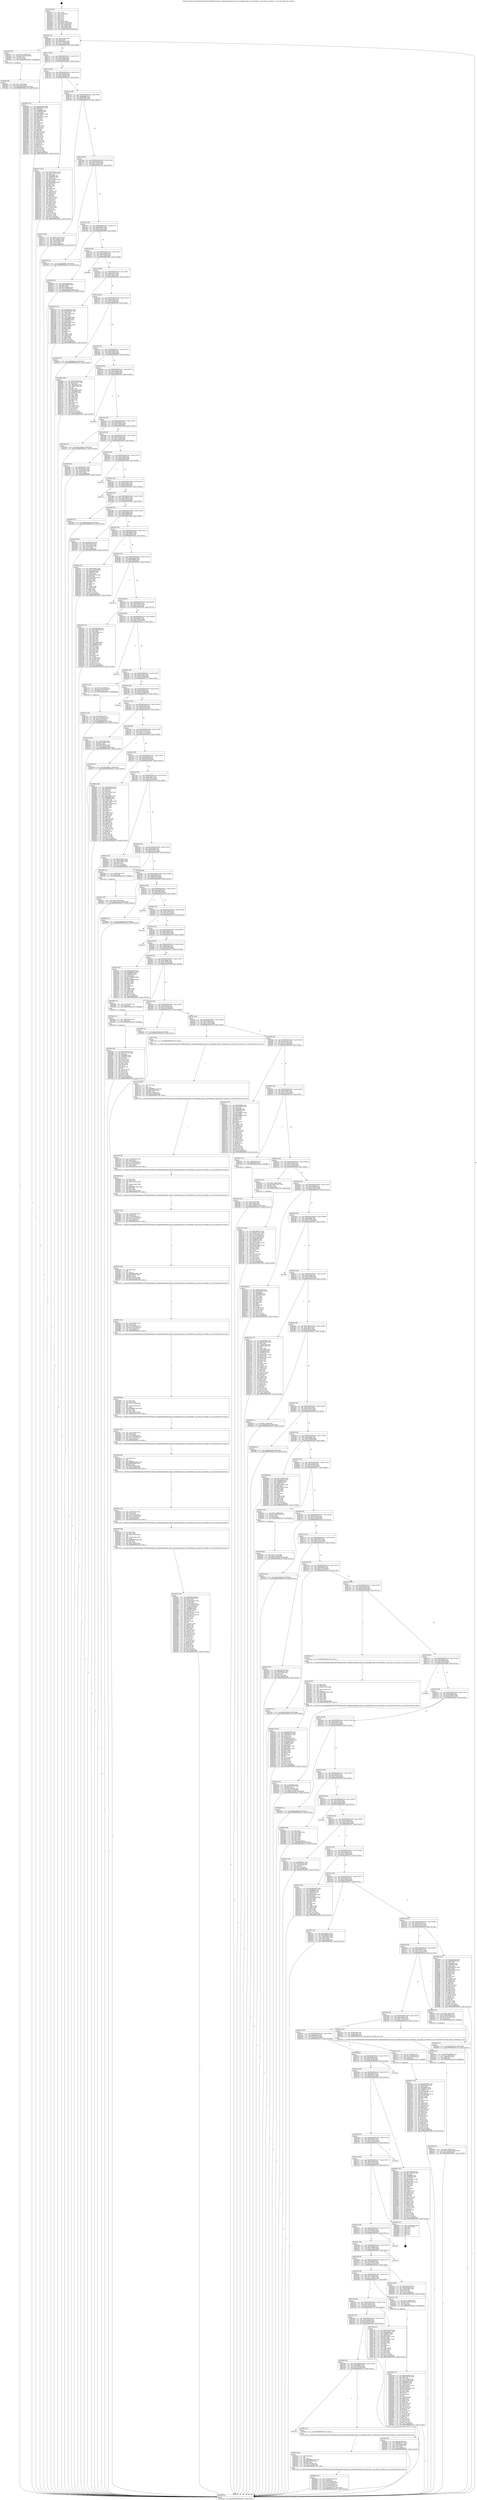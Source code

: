 digraph "0x401bc0" {
  label = "0x401bc0 (/mnt/c/Users/mathe/Desktop/tcc/POCII/binaries/extr_tenginemodulesngx_http_tfs_modulengx_http_tfs_serialization.c_ngx_http_tfs_serialize_rcs_stat_Final-ollvm.out::main(0))"
  labelloc = "t"
  node[shape=record]

  Entry [label="",width=0.3,height=0.3,shape=circle,fillcolor=black,style=filled]
  "0x401bf2" [label="{
     0x401bf2 [32]\l
     | [instrs]\l
     &nbsp;&nbsp;0x401bf2 \<+6\>: mov -0xa8(%rbp),%eax\l
     &nbsp;&nbsp;0x401bf8 \<+2\>: mov %eax,%ecx\l
     &nbsp;&nbsp;0x401bfa \<+6\>: sub $0x83a49aae,%ecx\l
     &nbsp;&nbsp;0x401c00 \<+6\>: mov %eax,-0xac(%rbp)\l
     &nbsp;&nbsp;0x401c06 \<+6\>: mov %ecx,-0xb0(%rbp)\l
     &nbsp;&nbsp;0x401c0c \<+6\>: je 0000000000402478 \<main+0x8b8\>\l
  }"]
  "0x402478" [label="{
     0x402478 [23]\l
     | [instrs]\l
     &nbsp;&nbsp;0x402478 \<+7\>: movl $0x1,-0x50(%rbp)\l
     &nbsp;&nbsp;0x40247f \<+4\>: movslq -0x50(%rbp),%rax\l
     &nbsp;&nbsp;0x402483 \<+4\>: shl $0x3,%rax\l
     &nbsp;&nbsp;0x402487 \<+3\>: mov %rax,%rdi\l
     &nbsp;&nbsp;0x40248a \<+5\>: call 0000000000401050 \<malloc@plt\>\l
     | [calls]\l
     &nbsp;&nbsp;0x401050 \{1\} (unknown)\l
  }"]
  "0x401c12" [label="{
     0x401c12 [28]\l
     | [instrs]\l
     &nbsp;&nbsp;0x401c12 \<+5\>: jmp 0000000000401c17 \<main+0x57\>\l
     &nbsp;&nbsp;0x401c17 \<+6\>: mov -0xac(%rbp),%eax\l
     &nbsp;&nbsp;0x401c1d \<+5\>: sub $0x85a0d5bf,%eax\l
     &nbsp;&nbsp;0x401c22 \<+6\>: mov %eax,-0xb4(%rbp)\l
     &nbsp;&nbsp;0x401c28 \<+6\>: je 0000000000402d9a \<main+0x11da\>\l
  }"]
  Exit [label="",width=0.3,height=0.3,shape=circle,fillcolor=black,style=filled,peripheries=2]
  "0x402d9a" [label="{
     0x402d9a [147]\l
     | [instrs]\l
     &nbsp;&nbsp;0x402d9a \<+5\>: mov $0xaf92a4d3,%eax\l
     &nbsp;&nbsp;0x402d9f \<+5\>: mov $0x9c9aec15,%ecx\l
     &nbsp;&nbsp;0x402da4 \<+2\>: mov $0x1,%dl\l
     &nbsp;&nbsp;0x402da6 \<+7\>: mov 0x406068,%esi\l
     &nbsp;&nbsp;0x402dad \<+7\>: mov 0x406078,%edi\l
     &nbsp;&nbsp;0x402db4 \<+3\>: mov %esi,%r8d\l
     &nbsp;&nbsp;0x402db7 \<+7\>: add $0xadfbb779,%r8d\l
     &nbsp;&nbsp;0x402dbe \<+4\>: sub $0x1,%r8d\l
     &nbsp;&nbsp;0x402dc2 \<+7\>: sub $0xadfbb779,%r8d\l
     &nbsp;&nbsp;0x402dc9 \<+4\>: imul %r8d,%esi\l
     &nbsp;&nbsp;0x402dcd \<+3\>: and $0x1,%esi\l
     &nbsp;&nbsp;0x402dd0 \<+3\>: cmp $0x0,%esi\l
     &nbsp;&nbsp;0x402dd3 \<+4\>: sete %r9b\l
     &nbsp;&nbsp;0x402dd7 \<+3\>: cmp $0xa,%edi\l
     &nbsp;&nbsp;0x402dda \<+4\>: setl %r10b\l
     &nbsp;&nbsp;0x402dde \<+3\>: mov %r9b,%r11b\l
     &nbsp;&nbsp;0x402de1 \<+4\>: xor $0xff,%r11b\l
     &nbsp;&nbsp;0x402de5 \<+3\>: mov %r10b,%bl\l
     &nbsp;&nbsp;0x402de8 \<+3\>: xor $0xff,%bl\l
     &nbsp;&nbsp;0x402deb \<+3\>: xor $0x0,%dl\l
     &nbsp;&nbsp;0x402dee \<+3\>: mov %r11b,%r14b\l
     &nbsp;&nbsp;0x402df1 \<+4\>: and $0x0,%r14b\l
     &nbsp;&nbsp;0x402df5 \<+3\>: and %dl,%r9b\l
     &nbsp;&nbsp;0x402df8 \<+3\>: mov %bl,%r15b\l
     &nbsp;&nbsp;0x402dfb \<+4\>: and $0x0,%r15b\l
     &nbsp;&nbsp;0x402dff \<+3\>: and %dl,%r10b\l
     &nbsp;&nbsp;0x402e02 \<+3\>: or %r9b,%r14b\l
     &nbsp;&nbsp;0x402e05 \<+3\>: or %r10b,%r15b\l
     &nbsp;&nbsp;0x402e08 \<+3\>: xor %r15b,%r14b\l
     &nbsp;&nbsp;0x402e0b \<+3\>: or %bl,%r11b\l
     &nbsp;&nbsp;0x402e0e \<+4\>: xor $0xff,%r11b\l
     &nbsp;&nbsp;0x402e12 \<+3\>: or $0x0,%dl\l
     &nbsp;&nbsp;0x402e15 \<+3\>: and %dl,%r11b\l
     &nbsp;&nbsp;0x402e18 \<+3\>: or %r11b,%r14b\l
     &nbsp;&nbsp;0x402e1b \<+4\>: test $0x1,%r14b\l
     &nbsp;&nbsp;0x402e1f \<+3\>: cmovne %ecx,%eax\l
     &nbsp;&nbsp;0x402e22 \<+6\>: mov %eax,-0xa8(%rbp)\l
     &nbsp;&nbsp;0x402e28 \<+5\>: jmp 0000000000403a10 \<main+0x1e50\>\l
  }"]
  "0x401c2e" [label="{
     0x401c2e [28]\l
     | [instrs]\l
     &nbsp;&nbsp;0x401c2e \<+5\>: jmp 0000000000401c33 \<main+0x73\>\l
     &nbsp;&nbsp;0x401c33 \<+6\>: mov -0xac(%rbp),%eax\l
     &nbsp;&nbsp;0x401c39 \<+5\>: sub $0x8789c1f0,%eax\l
     &nbsp;&nbsp;0x401c3e \<+6\>: mov %eax,-0xb8(%rbp)\l
     &nbsp;&nbsp;0x401c44 \<+6\>: je 00000000004024c7 \<main+0x907\>\l
  }"]
  "0x4034b3" [label="{
     0x4034b3 [90]\l
     | [instrs]\l
     &nbsp;&nbsp;0x4034b3 \<+5\>: mov $0x70f48430,%ecx\l
     &nbsp;&nbsp;0x4034b8 \<+5\>: mov $0xf3172730,%edx\l
     &nbsp;&nbsp;0x4034bd \<+2\>: xor %esi,%esi\l
     &nbsp;&nbsp;0x4034bf \<+8\>: mov 0x406068,%r8d\l
     &nbsp;&nbsp;0x4034c7 \<+8\>: mov 0x406078,%r9d\l
     &nbsp;&nbsp;0x4034cf \<+3\>: sub $0x1,%esi\l
     &nbsp;&nbsp;0x4034d2 \<+3\>: mov %r8d,%r10d\l
     &nbsp;&nbsp;0x4034d5 \<+3\>: add %esi,%r10d\l
     &nbsp;&nbsp;0x4034d8 \<+4\>: imul %r10d,%r8d\l
     &nbsp;&nbsp;0x4034dc \<+4\>: and $0x1,%r8d\l
     &nbsp;&nbsp;0x4034e0 \<+4\>: cmp $0x0,%r8d\l
     &nbsp;&nbsp;0x4034e4 \<+4\>: sete %r11b\l
     &nbsp;&nbsp;0x4034e8 \<+4\>: cmp $0xa,%r9d\l
     &nbsp;&nbsp;0x4034ec \<+3\>: setl %bl\l
     &nbsp;&nbsp;0x4034ef \<+3\>: mov %r11b,%r14b\l
     &nbsp;&nbsp;0x4034f2 \<+3\>: and %bl,%r14b\l
     &nbsp;&nbsp;0x4034f5 \<+3\>: xor %bl,%r11b\l
     &nbsp;&nbsp;0x4034f8 \<+3\>: or %r11b,%r14b\l
     &nbsp;&nbsp;0x4034fb \<+4\>: test $0x1,%r14b\l
     &nbsp;&nbsp;0x4034ff \<+3\>: cmovne %edx,%ecx\l
     &nbsp;&nbsp;0x403502 \<+6\>: mov %ecx,-0xa8(%rbp)\l
     &nbsp;&nbsp;0x403508 \<+5\>: jmp 0000000000403a10 \<main+0x1e50\>\l
  }"]
  "0x4024c7" [label="{
     0x4024c7 [147]\l
     | [instrs]\l
     &nbsp;&nbsp;0x4024c7 \<+5\>: mov $0x678e3412,%eax\l
     &nbsp;&nbsp;0x4024cc \<+5\>: mov $0x1e137e2b,%ecx\l
     &nbsp;&nbsp;0x4024d1 \<+2\>: mov $0x1,%dl\l
     &nbsp;&nbsp;0x4024d3 \<+7\>: mov 0x406068,%esi\l
     &nbsp;&nbsp;0x4024da \<+7\>: mov 0x406078,%edi\l
     &nbsp;&nbsp;0x4024e1 \<+3\>: mov %esi,%r8d\l
     &nbsp;&nbsp;0x4024e4 \<+7\>: add $0x3a8485bd,%r8d\l
     &nbsp;&nbsp;0x4024eb \<+4\>: sub $0x1,%r8d\l
     &nbsp;&nbsp;0x4024ef \<+7\>: sub $0x3a8485bd,%r8d\l
     &nbsp;&nbsp;0x4024f6 \<+4\>: imul %r8d,%esi\l
     &nbsp;&nbsp;0x4024fa \<+3\>: and $0x1,%esi\l
     &nbsp;&nbsp;0x4024fd \<+3\>: cmp $0x0,%esi\l
     &nbsp;&nbsp;0x402500 \<+4\>: sete %r9b\l
     &nbsp;&nbsp;0x402504 \<+3\>: cmp $0xa,%edi\l
     &nbsp;&nbsp;0x402507 \<+4\>: setl %r10b\l
     &nbsp;&nbsp;0x40250b \<+3\>: mov %r9b,%r11b\l
     &nbsp;&nbsp;0x40250e \<+4\>: xor $0xff,%r11b\l
     &nbsp;&nbsp;0x402512 \<+3\>: mov %r10b,%bl\l
     &nbsp;&nbsp;0x402515 \<+3\>: xor $0xff,%bl\l
     &nbsp;&nbsp;0x402518 \<+3\>: xor $0x0,%dl\l
     &nbsp;&nbsp;0x40251b \<+3\>: mov %r11b,%r14b\l
     &nbsp;&nbsp;0x40251e \<+4\>: and $0x0,%r14b\l
     &nbsp;&nbsp;0x402522 \<+3\>: and %dl,%r9b\l
     &nbsp;&nbsp;0x402525 \<+3\>: mov %bl,%r15b\l
     &nbsp;&nbsp;0x402528 \<+4\>: and $0x0,%r15b\l
     &nbsp;&nbsp;0x40252c \<+3\>: and %dl,%r10b\l
     &nbsp;&nbsp;0x40252f \<+3\>: or %r9b,%r14b\l
     &nbsp;&nbsp;0x402532 \<+3\>: or %r10b,%r15b\l
     &nbsp;&nbsp;0x402535 \<+3\>: xor %r15b,%r14b\l
     &nbsp;&nbsp;0x402538 \<+3\>: or %bl,%r11b\l
     &nbsp;&nbsp;0x40253b \<+4\>: xor $0xff,%r11b\l
     &nbsp;&nbsp;0x40253f \<+3\>: or $0x0,%dl\l
     &nbsp;&nbsp;0x402542 \<+3\>: and %dl,%r11b\l
     &nbsp;&nbsp;0x402545 \<+3\>: or %r11b,%r14b\l
     &nbsp;&nbsp;0x402548 \<+4\>: test $0x1,%r14b\l
     &nbsp;&nbsp;0x40254c \<+3\>: cmovne %ecx,%eax\l
     &nbsp;&nbsp;0x40254f \<+6\>: mov %eax,-0xa8(%rbp)\l
     &nbsp;&nbsp;0x402555 \<+5\>: jmp 0000000000403a10 \<main+0x1e50\>\l
  }"]
  "0x401c4a" [label="{
     0x401c4a [28]\l
     | [instrs]\l
     &nbsp;&nbsp;0x401c4a \<+5\>: jmp 0000000000401c4f \<main+0x8f\>\l
     &nbsp;&nbsp;0x401c4f \<+6\>: mov -0xac(%rbp),%eax\l
     &nbsp;&nbsp;0x401c55 \<+5\>: sub $0x8f98ff9f,%eax\l
     &nbsp;&nbsp;0x401c5a \<+6\>: mov %eax,-0xbc(%rbp)\l
     &nbsp;&nbsp;0x401c60 \<+6\>: je 0000000000402747 \<main+0xb87\>\l
  }"]
  "0x4034a4" [label="{
     0x4034a4 [15]\l
     | [instrs]\l
     &nbsp;&nbsp;0x4034a4 \<+7\>: mov -0x88(%rbp),%rax\l
     &nbsp;&nbsp;0x4034ab \<+3\>: mov %rax,%rdi\l
     &nbsp;&nbsp;0x4034ae \<+5\>: call 0000000000401030 \<free@plt\>\l
     | [calls]\l
     &nbsp;&nbsp;0x401030 \{1\} (unknown)\l
  }"]
  "0x402747" [label="{
     0x402747 [30]\l
     | [instrs]\l
     &nbsp;&nbsp;0x402747 \<+5\>: mov $0x97291434,%eax\l
     &nbsp;&nbsp;0x40274c \<+5\>: mov $0x7aa9a055,%ecx\l
     &nbsp;&nbsp;0x402751 \<+3\>: mov -0x7c(%rbp),%edx\l
     &nbsp;&nbsp;0x402754 \<+3\>: cmp -0x78(%rbp),%edx\l
     &nbsp;&nbsp;0x402757 \<+3\>: cmovl %ecx,%eax\l
     &nbsp;&nbsp;0x40275a \<+6\>: mov %eax,-0xa8(%rbp)\l
     &nbsp;&nbsp;0x402760 \<+5\>: jmp 0000000000403a10 \<main+0x1e50\>\l
  }"]
  "0x401c66" [label="{
     0x401c66 [28]\l
     | [instrs]\l
     &nbsp;&nbsp;0x401c66 \<+5\>: jmp 0000000000401c6b \<main+0xab\>\l
     &nbsp;&nbsp;0x401c6b \<+6\>: mov -0xac(%rbp),%eax\l
     &nbsp;&nbsp;0x401c71 \<+5\>: sub $0x97291434,%eax\l
     &nbsp;&nbsp;0x401c76 \<+6\>: mov %eax,-0xc0(%rbp)\l
     &nbsp;&nbsp;0x401c7c \<+6\>: je 0000000000402a3b \<main+0xe7b\>\l
  }"]
  "0x403287" [label="{
     0x403287 [153]\l
     | [instrs]\l
     &nbsp;&nbsp;0x403287 \<+5\>: mov $0x28f74904,%edx\l
     &nbsp;&nbsp;0x40328c \<+5\>: mov $0x48f323e3,%esi\l
     &nbsp;&nbsp;0x403291 \<+3\>: mov $0x1,%r8b\l
     &nbsp;&nbsp;0x403294 \<+8\>: mov 0x406068,%r9d\l
     &nbsp;&nbsp;0x40329c \<+8\>: mov 0x406078,%r10d\l
     &nbsp;&nbsp;0x4032a4 \<+3\>: mov %r9d,%r11d\l
     &nbsp;&nbsp;0x4032a7 \<+7\>: add $0x3494a3de,%r11d\l
     &nbsp;&nbsp;0x4032ae \<+4\>: sub $0x1,%r11d\l
     &nbsp;&nbsp;0x4032b2 \<+7\>: sub $0x3494a3de,%r11d\l
     &nbsp;&nbsp;0x4032b9 \<+4\>: imul %r11d,%r9d\l
     &nbsp;&nbsp;0x4032bd \<+4\>: and $0x1,%r9d\l
     &nbsp;&nbsp;0x4032c1 \<+4\>: cmp $0x0,%r9d\l
     &nbsp;&nbsp;0x4032c5 \<+3\>: sete %bl\l
     &nbsp;&nbsp;0x4032c8 \<+4\>: cmp $0xa,%r10d\l
     &nbsp;&nbsp;0x4032cc \<+4\>: setl %r14b\l
     &nbsp;&nbsp;0x4032d0 \<+3\>: mov %bl,%r15b\l
     &nbsp;&nbsp;0x4032d3 \<+4\>: xor $0xff,%r15b\l
     &nbsp;&nbsp;0x4032d7 \<+3\>: mov %r14b,%r12b\l
     &nbsp;&nbsp;0x4032da \<+4\>: xor $0xff,%r12b\l
     &nbsp;&nbsp;0x4032de \<+4\>: xor $0x0,%r8b\l
     &nbsp;&nbsp;0x4032e2 \<+3\>: mov %r15b,%r13b\l
     &nbsp;&nbsp;0x4032e5 \<+4\>: and $0x0,%r13b\l
     &nbsp;&nbsp;0x4032e9 \<+3\>: and %r8b,%bl\l
     &nbsp;&nbsp;0x4032ec \<+3\>: mov %r12b,%al\l
     &nbsp;&nbsp;0x4032ef \<+2\>: and $0x0,%al\l
     &nbsp;&nbsp;0x4032f1 \<+3\>: and %r8b,%r14b\l
     &nbsp;&nbsp;0x4032f4 \<+3\>: or %bl,%r13b\l
     &nbsp;&nbsp;0x4032f7 \<+3\>: or %r14b,%al\l
     &nbsp;&nbsp;0x4032fa \<+3\>: xor %al,%r13b\l
     &nbsp;&nbsp;0x4032fd \<+3\>: or %r12b,%r15b\l
     &nbsp;&nbsp;0x403300 \<+4\>: xor $0xff,%r15b\l
     &nbsp;&nbsp;0x403304 \<+4\>: or $0x0,%r8b\l
     &nbsp;&nbsp;0x403308 \<+3\>: and %r8b,%r15b\l
     &nbsp;&nbsp;0x40330b \<+3\>: or %r15b,%r13b\l
     &nbsp;&nbsp;0x40330e \<+4\>: test $0x1,%r13b\l
     &nbsp;&nbsp;0x403312 \<+3\>: cmovne %esi,%edx\l
     &nbsp;&nbsp;0x403315 \<+6\>: mov %edx,-0xa8(%rbp)\l
     &nbsp;&nbsp;0x40331b \<+5\>: jmp 0000000000403a10 \<main+0x1e50\>\l
  }"]
  "0x402a3b" [label="{
     0x402a3b [15]\l
     | [instrs]\l
     &nbsp;&nbsp;0x402a3b \<+10\>: movl $0x4b9d9d05,-0xa8(%rbp)\l
     &nbsp;&nbsp;0x402a45 \<+5\>: jmp 0000000000403a10 \<main+0x1e50\>\l
  }"]
  "0x401c82" [label="{
     0x401c82 [28]\l
     | [instrs]\l
     &nbsp;&nbsp;0x401c82 \<+5\>: jmp 0000000000401c87 \<main+0xc7\>\l
     &nbsp;&nbsp;0x401c87 \<+6\>: mov -0xac(%rbp),%eax\l
     &nbsp;&nbsp;0x401c8d \<+5\>: sub $0x987e9712,%eax\l
     &nbsp;&nbsp;0x401c92 \<+6\>: mov %eax,-0xc4(%rbp)\l
     &nbsp;&nbsp;0x401c98 \<+6\>: je 000000000040266d \<main+0xaad\>\l
  }"]
  "0x4030a1" [label="{
     0x4030a1 [25]\l
     | [instrs]\l
     &nbsp;&nbsp;0x4030a1 \<+10\>: movl $0x0,-0xa4(%rbp)\l
     &nbsp;&nbsp;0x4030ab \<+10\>: movl $0x1591cc4b,-0xa8(%rbp)\l
     &nbsp;&nbsp;0x4030b5 \<+5\>: jmp 0000000000403a10 \<main+0x1e50\>\l
  }"]
  "0x40266d" [label="{
     0x40266d [34]\l
     | [instrs]\l
     &nbsp;&nbsp;0x40266d \<+3\>: mov -0x64(%rbp),%eax\l
     &nbsp;&nbsp;0x402670 \<+5\>: sub $0x91408d48,%eax\l
     &nbsp;&nbsp;0x402675 \<+3\>: add $0x1,%eax\l
     &nbsp;&nbsp;0x402678 \<+5\>: add $0x91408d48,%eax\l
     &nbsp;&nbsp;0x40267d \<+3\>: mov %eax,-0x64(%rbp)\l
     &nbsp;&nbsp;0x402680 \<+10\>: movl $0x592ec8a3,-0xa8(%rbp)\l
     &nbsp;&nbsp;0x40268a \<+5\>: jmp 0000000000403a10 \<main+0x1e50\>\l
  }"]
  "0x401c9e" [label="{
     0x401c9e [28]\l
     | [instrs]\l
     &nbsp;&nbsp;0x401c9e \<+5\>: jmp 0000000000401ca3 \<main+0xe3\>\l
     &nbsp;&nbsp;0x401ca3 \<+6\>: mov -0xac(%rbp),%eax\l
     &nbsp;&nbsp;0x401ca9 \<+5\>: sub $0x9c042009,%eax\l
     &nbsp;&nbsp;0x401cae \<+6\>: mov %eax,-0xc8(%rbp)\l
     &nbsp;&nbsp;0x401cb4 \<+6\>: je 00000000004038c6 \<main+0x1d06\>\l
  }"]
  "0x402f3e" [label="{
     0x402f3e [15]\l
     | [instrs]\l
     &nbsp;&nbsp;0x402f3e \<+10\>: movl $0x5953a2c7,-0xa8(%rbp)\l
     &nbsp;&nbsp;0x402f48 \<+5\>: jmp 0000000000403a10 \<main+0x1e50\>\l
  }"]
  "0x4038c6" [label="{
     0x4038c6\l
  }", style=dashed]
  "0x401cba" [label="{
     0x401cba [28]\l
     | [instrs]\l
     &nbsp;&nbsp;0x401cba \<+5\>: jmp 0000000000401cbf \<main+0xff\>\l
     &nbsp;&nbsp;0x401cbf \<+6\>: mov -0xac(%rbp),%eax\l
     &nbsp;&nbsp;0x401cc5 \<+5\>: sub $0x9c9aec15,%eax\l
     &nbsp;&nbsp;0x401cca \<+6\>: mov %eax,-0xcc(%rbp)\l
     &nbsp;&nbsp;0x401cd0 \<+6\>: je 0000000000402e2d \<main+0x126d\>\l
  }"]
  "0x402edd" [label="{
     0x402edd [31]\l
     | [instrs]\l
     &nbsp;&nbsp;0x402edd \<+10\>: movl $0x0,-0x9c(%rbp)\l
     &nbsp;&nbsp;0x402ee7 \<+10\>: movl $0x7aea8249,-0xa8(%rbp)\l
     &nbsp;&nbsp;0x402ef1 \<+6\>: mov %eax,-0x204(%rbp)\l
     &nbsp;&nbsp;0x402ef7 \<+5\>: jmp 0000000000403a10 \<main+0x1e50\>\l
  }"]
  "0x402e2d" [label="{
     0x402e2d [110]\l
     | [instrs]\l
     &nbsp;&nbsp;0x402e2d \<+5\>: mov $0xaf92a4d3,%eax\l
     &nbsp;&nbsp;0x402e32 \<+5\>: mov $0xa2b393ec,%ecx\l
     &nbsp;&nbsp;0x402e37 \<+2\>: xor %edx,%edx\l
     &nbsp;&nbsp;0x402e39 \<+6\>: mov -0x8c(%rbp),%esi\l
     &nbsp;&nbsp;0x402e3f \<+3\>: sub $0x1,%edx\l
     &nbsp;&nbsp;0x402e42 \<+2\>: sub %edx,%esi\l
     &nbsp;&nbsp;0x402e44 \<+6\>: mov %esi,-0x8c(%rbp)\l
     &nbsp;&nbsp;0x402e4a \<+7\>: mov 0x406068,%edx\l
     &nbsp;&nbsp;0x402e51 \<+7\>: mov 0x406078,%esi\l
     &nbsp;&nbsp;0x402e58 \<+2\>: mov %edx,%edi\l
     &nbsp;&nbsp;0x402e5a \<+6\>: sub $0xa44c4fd5,%edi\l
     &nbsp;&nbsp;0x402e60 \<+3\>: sub $0x1,%edi\l
     &nbsp;&nbsp;0x402e63 \<+6\>: add $0xa44c4fd5,%edi\l
     &nbsp;&nbsp;0x402e69 \<+3\>: imul %edi,%edx\l
     &nbsp;&nbsp;0x402e6c \<+3\>: and $0x1,%edx\l
     &nbsp;&nbsp;0x402e6f \<+3\>: cmp $0x0,%edx\l
     &nbsp;&nbsp;0x402e72 \<+4\>: sete %r8b\l
     &nbsp;&nbsp;0x402e76 \<+3\>: cmp $0xa,%esi\l
     &nbsp;&nbsp;0x402e79 \<+4\>: setl %r9b\l
     &nbsp;&nbsp;0x402e7d \<+3\>: mov %r8b,%r10b\l
     &nbsp;&nbsp;0x402e80 \<+3\>: and %r9b,%r10b\l
     &nbsp;&nbsp;0x402e83 \<+3\>: xor %r9b,%r8b\l
     &nbsp;&nbsp;0x402e86 \<+3\>: or %r8b,%r10b\l
     &nbsp;&nbsp;0x402e89 \<+4\>: test $0x1,%r10b\l
     &nbsp;&nbsp;0x402e8d \<+3\>: cmovne %ecx,%eax\l
     &nbsp;&nbsp;0x402e90 \<+6\>: mov %eax,-0xa8(%rbp)\l
     &nbsp;&nbsp;0x402e96 \<+5\>: jmp 0000000000403a10 \<main+0x1e50\>\l
  }"]
  "0x401cd6" [label="{
     0x401cd6 [28]\l
     | [instrs]\l
     &nbsp;&nbsp;0x401cd6 \<+5\>: jmp 0000000000401cdb \<main+0x11b\>\l
     &nbsp;&nbsp;0x401cdb \<+6\>: mov -0xac(%rbp),%eax\l
     &nbsp;&nbsp;0x401ce1 \<+5\>: sub $0xa0b372ff,%eax\l
     &nbsp;&nbsp;0x401ce6 \<+6\>: mov %eax,-0xd0(%rbp)\l
     &nbsp;&nbsp;0x401cec \<+6\>: je 0000000000402a0a \<main+0xe4a\>\l
  }"]
  "0x402ebe" [label="{
     0x402ebe [31]\l
     | [instrs]\l
     &nbsp;&nbsp;0x402ebe \<+10\>: movabs $0x4040b6,%rdi\l
     &nbsp;&nbsp;0x402ec8 \<+7\>: mov %rax,-0x98(%rbp)\l
     &nbsp;&nbsp;0x402ecf \<+7\>: mov -0x98(%rbp),%rsi\l
     &nbsp;&nbsp;0x402ed6 \<+2\>: mov $0x0,%al\l
     &nbsp;&nbsp;0x402ed8 \<+5\>: call 0000000000401040 \<printf@plt\>\l
     | [calls]\l
     &nbsp;&nbsp;0x401040 \{1\} (unknown)\l
  }"]
  "0x402a0a" [label="{
     0x402a0a [15]\l
     | [instrs]\l
     &nbsp;&nbsp;0x402a0a \<+10\>: movl $0xf0bbc32f,-0xa8(%rbp)\l
     &nbsp;&nbsp;0x402a14 \<+5\>: jmp 0000000000403a10 \<main+0x1e50\>\l
  }"]
  "0x401cf2" [label="{
     0x401cf2 [28]\l
     | [instrs]\l
     &nbsp;&nbsp;0x401cf2 \<+5\>: jmp 0000000000401cf7 \<main+0x137\>\l
     &nbsp;&nbsp;0x401cf7 \<+6\>: mov -0xac(%rbp),%eax\l
     &nbsp;&nbsp;0x401cfd \<+5\>: sub $0xa0da1f33,%eax\l
     &nbsp;&nbsp;0x401d02 \<+6\>: mov %eax,-0xd4(%rbp)\l
     &nbsp;&nbsp;0x401d08 \<+6\>: je 0000000000402bf4 \<main+0x1034\>\l
  }"]
  "0x402d13" [label="{
     0x402d13 [120]\l
     | [instrs]\l
     &nbsp;&nbsp;0x402d13 \<+5\>: mov $0x9c042009,%ecx\l
     &nbsp;&nbsp;0x402d18 \<+5\>: mov $0x4fb4b113,%edx\l
     &nbsp;&nbsp;0x402d1d \<+6\>: mov -0x200(%rbp),%esi\l
     &nbsp;&nbsp;0x402d23 \<+3\>: imul %eax,%esi\l
     &nbsp;&nbsp;0x402d26 \<+3\>: movslq %esi,%r8\l
     &nbsp;&nbsp;0x402d29 \<+7\>: mov -0x88(%rbp),%r9\l
     &nbsp;&nbsp;0x402d30 \<+7\>: movslq -0x8c(%rbp),%r10\l
     &nbsp;&nbsp;0x402d37 \<+4\>: mov %r8,(%r9,%r10,8)\l
     &nbsp;&nbsp;0x402d3b \<+7\>: mov 0x406068,%eax\l
     &nbsp;&nbsp;0x402d42 \<+7\>: mov 0x406078,%esi\l
     &nbsp;&nbsp;0x402d49 \<+2\>: mov %eax,%edi\l
     &nbsp;&nbsp;0x402d4b \<+6\>: add $0xfd2faba1,%edi\l
     &nbsp;&nbsp;0x402d51 \<+3\>: sub $0x1,%edi\l
     &nbsp;&nbsp;0x402d54 \<+6\>: sub $0xfd2faba1,%edi\l
     &nbsp;&nbsp;0x402d5a \<+3\>: imul %edi,%eax\l
     &nbsp;&nbsp;0x402d5d \<+3\>: and $0x1,%eax\l
     &nbsp;&nbsp;0x402d60 \<+3\>: cmp $0x0,%eax\l
     &nbsp;&nbsp;0x402d63 \<+4\>: sete %r11b\l
     &nbsp;&nbsp;0x402d67 \<+3\>: cmp $0xa,%esi\l
     &nbsp;&nbsp;0x402d6a \<+3\>: setl %bl\l
     &nbsp;&nbsp;0x402d6d \<+3\>: mov %r11b,%r14b\l
     &nbsp;&nbsp;0x402d70 \<+3\>: and %bl,%r14b\l
     &nbsp;&nbsp;0x402d73 \<+3\>: xor %bl,%r11b\l
     &nbsp;&nbsp;0x402d76 \<+3\>: or %r11b,%r14b\l
     &nbsp;&nbsp;0x402d79 \<+4\>: test $0x1,%r14b\l
     &nbsp;&nbsp;0x402d7d \<+3\>: cmovne %edx,%ecx\l
     &nbsp;&nbsp;0x402d80 \<+6\>: mov %ecx,-0xa8(%rbp)\l
     &nbsp;&nbsp;0x402d86 \<+5\>: jmp 0000000000403a10 \<main+0x1e50\>\l
  }"]
  "0x402bf4" [label="{
     0x402bf4 [109]\l
     | [instrs]\l
     &nbsp;&nbsp;0x402bf4 \<+5\>: mov $0x737608ef,%eax\l
     &nbsp;&nbsp;0x402bf9 \<+5\>: mov $0x48c12e1c,%ecx\l
     &nbsp;&nbsp;0x402bfe \<+2\>: xor %edx,%edx\l
     &nbsp;&nbsp;0x402c00 \<+6\>: mov -0x8c(%rbp),%esi\l
     &nbsp;&nbsp;0x402c06 \<+3\>: cmp -0x80(%rbp),%esi\l
     &nbsp;&nbsp;0x402c09 \<+4\>: setl %dil\l
     &nbsp;&nbsp;0x402c0d \<+4\>: and $0x1,%dil\l
     &nbsp;&nbsp;0x402c11 \<+4\>: mov %dil,-0x2a(%rbp)\l
     &nbsp;&nbsp;0x402c15 \<+7\>: mov 0x406068,%esi\l
     &nbsp;&nbsp;0x402c1c \<+8\>: mov 0x406078,%r8d\l
     &nbsp;&nbsp;0x402c24 \<+3\>: sub $0x1,%edx\l
     &nbsp;&nbsp;0x402c27 \<+3\>: mov %esi,%r9d\l
     &nbsp;&nbsp;0x402c2a \<+3\>: add %edx,%r9d\l
     &nbsp;&nbsp;0x402c2d \<+4\>: imul %r9d,%esi\l
     &nbsp;&nbsp;0x402c31 \<+3\>: and $0x1,%esi\l
     &nbsp;&nbsp;0x402c34 \<+3\>: cmp $0x0,%esi\l
     &nbsp;&nbsp;0x402c37 \<+4\>: sete %dil\l
     &nbsp;&nbsp;0x402c3b \<+4\>: cmp $0xa,%r8d\l
     &nbsp;&nbsp;0x402c3f \<+4\>: setl %r10b\l
     &nbsp;&nbsp;0x402c43 \<+3\>: mov %dil,%r11b\l
     &nbsp;&nbsp;0x402c46 \<+3\>: and %r10b,%r11b\l
     &nbsp;&nbsp;0x402c49 \<+3\>: xor %r10b,%dil\l
     &nbsp;&nbsp;0x402c4c \<+3\>: or %dil,%r11b\l
     &nbsp;&nbsp;0x402c4f \<+4\>: test $0x1,%r11b\l
     &nbsp;&nbsp;0x402c53 \<+3\>: cmovne %ecx,%eax\l
     &nbsp;&nbsp;0x402c56 \<+6\>: mov %eax,-0xa8(%rbp)\l
     &nbsp;&nbsp;0x402c5c \<+5\>: jmp 0000000000403a10 \<main+0x1e50\>\l
  }"]
  "0x401d0e" [label="{
     0x401d0e [28]\l
     | [instrs]\l
     &nbsp;&nbsp;0x401d0e \<+5\>: jmp 0000000000401d13 \<main+0x153\>\l
     &nbsp;&nbsp;0x401d13 \<+6\>: mov -0xac(%rbp),%eax\l
     &nbsp;&nbsp;0x401d19 \<+5\>: sub $0xa168dcb4,%eax\l
     &nbsp;&nbsp;0x401d1e \<+6\>: mov %eax,-0xd8(%rbp)\l
     &nbsp;&nbsp;0x401d24 \<+6\>: je 0000000000403956 \<main+0x1d96\>\l
  }"]
  "0x402cdf" [label="{
     0x402cdf [52]\l
     | [instrs]\l
     &nbsp;&nbsp;0x402cdf \<+2\>: xor %ecx,%ecx\l
     &nbsp;&nbsp;0x402ce1 \<+5\>: mov $0x2,%edx\l
     &nbsp;&nbsp;0x402ce6 \<+6\>: mov %edx,-0x1fc(%rbp)\l
     &nbsp;&nbsp;0x402cec \<+1\>: cltd\l
     &nbsp;&nbsp;0x402ced \<+6\>: mov -0x1fc(%rbp),%esi\l
     &nbsp;&nbsp;0x402cf3 \<+2\>: idiv %esi\l
     &nbsp;&nbsp;0x402cf5 \<+6\>: imul $0xfffffffe,%edx,%edx\l
     &nbsp;&nbsp;0x402cfb \<+2\>: mov %ecx,%edi\l
     &nbsp;&nbsp;0x402cfd \<+2\>: sub %edx,%edi\l
     &nbsp;&nbsp;0x402cff \<+2\>: mov %ecx,%edx\l
     &nbsp;&nbsp;0x402d01 \<+3\>: sub $0x1,%edx\l
     &nbsp;&nbsp;0x402d04 \<+2\>: add %edx,%edi\l
     &nbsp;&nbsp;0x402d06 \<+2\>: sub %edi,%ecx\l
     &nbsp;&nbsp;0x402d08 \<+6\>: mov %ecx,-0x200(%rbp)\l
     &nbsp;&nbsp;0x402d0e \<+5\>: call 0000000000401160 \<next_i\>\l
     | [calls]\l
     &nbsp;&nbsp;0x401160 \{1\} (/mnt/c/Users/mathe/Desktop/tcc/POCII/binaries/extr_tenginemodulesngx_http_tfs_modulengx_http_tfs_serialization.c_ngx_http_tfs_serialize_rcs_stat_Final-ollvm.out::next_i)\l
  }"]
  "0x403956" [label="{
     0x403956\l
  }", style=dashed]
  "0x401d2a" [label="{
     0x401d2a [28]\l
     | [instrs]\l
     &nbsp;&nbsp;0x401d2a \<+5\>: jmp 0000000000401d2f \<main+0x16f\>\l
     &nbsp;&nbsp;0x401d2f \<+6\>: mov -0xac(%rbp),%eax\l
     &nbsp;&nbsp;0x401d35 \<+5\>: sub $0xa2b393ec,%eax\l
     &nbsp;&nbsp;0x401d3a \<+6\>: mov %eax,-0xdc(%rbp)\l
     &nbsp;&nbsp;0x401d40 \<+6\>: je 0000000000402e9b \<main+0x12db\>\l
  }"]
  "0x402ade" [label="{
     0x402ade [172]\l
     | [instrs]\l
     &nbsp;&nbsp;0x402ade \<+5\>: mov $0x4b581f8e,%ecx\l
     &nbsp;&nbsp;0x402ae3 \<+5\>: mov $0xb140a7ea,%edx\l
     &nbsp;&nbsp;0x402ae8 \<+3\>: mov $0x1,%sil\l
     &nbsp;&nbsp;0x402aeb \<+7\>: mov %rax,-0x88(%rbp)\l
     &nbsp;&nbsp;0x402af2 \<+10\>: movl $0x0,-0x8c(%rbp)\l
     &nbsp;&nbsp;0x402afc \<+8\>: mov 0x406068,%r8d\l
     &nbsp;&nbsp;0x402b04 \<+8\>: mov 0x406078,%r9d\l
     &nbsp;&nbsp;0x402b0c \<+3\>: mov %r8d,%r10d\l
     &nbsp;&nbsp;0x402b0f \<+7\>: sub $0x32d3de2d,%r10d\l
     &nbsp;&nbsp;0x402b16 \<+4\>: sub $0x1,%r10d\l
     &nbsp;&nbsp;0x402b1a \<+7\>: add $0x32d3de2d,%r10d\l
     &nbsp;&nbsp;0x402b21 \<+4\>: imul %r10d,%r8d\l
     &nbsp;&nbsp;0x402b25 \<+4\>: and $0x1,%r8d\l
     &nbsp;&nbsp;0x402b29 \<+4\>: cmp $0x0,%r8d\l
     &nbsp;&nbsp;0x402b2d \<+4\>: sete %r11b\l
     &nbsp;&nbsp;0x402b31 \<+4\>: cmp $0xa,%r9d\l
     &nbsp;&nbsp;0x402b35 \<+3\>: setl %bl\l
     &nbsp;&nbsp;0x402b38 \<+3\>: mov %r11b,%r14b\l
     &nbsp;&nbsp;0x402b3b \<+4\>: xor $0xff,%r14b\l
     &nbsp;&nbsp;0x402b3f \<+3\>: mov %bl,%r15b\l
     &nbsp;&nbsp;0x402b42 \<+4\>: xor $0xff,%r15b\l
     &nbsp;&nbsp;0x402b46 \<+4\>: xor $0x0,%sil\l
     &nbsp;&nbsp;0x402b4a \<+3\>: mov %r14b,%r12b\l
     &nbsp;&nbsp;0x402b4d \<+4\>: and $0x0,%r12b\l
     &nbsp;&nbsp;0x402b51 \<+3\>: and %sil,%r11b\l
     &nbsp;&nbsp;0x402b54 \<+3\>: mov %r15b,%r13b\l
     &nbsp;&nbsp;0x402b57 \<+4\>: and $0x0,%r13b\l
     &nbsp;&nbsp;0x402b5b \<+3\>: and %sil,%bl\l
     &nbsp;&nbsp;0x402b5e \<+3\>: or %r11b,%r12b\l
     &nbsp;&nbsp;0x402b61 \<+3\>: or %bl,%r13b\l
     &nbsp;&nbsp;0x402b64 \<+3\>: xor %r13b,%r12b\l
     &nbsp;&nbsp;0x402b67 \<+3\>: or %r15b,%r14b\l
     &nbsp;&nbsp;0x402b6a \<+4\>: xor $0xff,%r14b\l
     &nbsp;&nbsp;0x402b6e \<+4\>: or $0x0,%sil\l
     &nbsp;&nbsp;0x402b72 \<+3\>: and %sil,%r14b\l
     &nbsp;&nbsp;0x402b75 \<+3\>: or %r14b,%r12b\l
     &nbsp;&nbsp;0x402b78 \<+4\>: test $0x1,%r12b\l
     &nbsp;&nbsp;0x402b7c \<+3\>: cmovne %edx,%ecx\l
     &nbsp;&nbsp;0x402b7f \<+6\>: mov %ecx,-0xa8(%rbp)\l
     &nbsp;&nbsp;0x402b85 \<+5\>: jmp 0000000000403a10 \<main+0x1e50\>\l
  }"]
  "0x402e9b" [label="{
     0x402e9b [15]\l
     | [instrs]\l
     &nbsp;&nbsp;0x402e9b \<+10\>: movl $0x326c9ede,-0xa8(%rbp)\l
     &nbsp;&nbsp;0x402ea5 \<+5\>: jmp 0000000000403a10 \<main+0x1e50\>\l
  }"]
  "0x401d46" [label="{
     0x401d46 [28]\l
     | [instrs]\l
     &nbsp;&nbsp;0x401d46 \<+5\>: jmp 0000000000401d4b \<main+0x18b\>\l
     &nbsp;&nbsp;0x401d4b \<+6\>: mov -0xac(%rbp),%eax\l
     &nbsp;&nbsp;0x401d51 \<+5\>: sub $0xa3797e06,%eax\l
     &nbsp;&nbsp;0x401d56 \<+6\>: mov %eax,-0xe0(%rbp)\l
     &nbsp;&nbsp;0x401d5c \<+6\>: je 00000000004026f3 \<main+0xb33\>\l
  }"]
  "0x402957" [label="{
     0x402957 [179]\l
     | [instrs]\l
     &nbsp;&nbsp;0x402957 \<+5\>: mov $0x53ede7a9,%ecx\l
     &nbsp;&nbsp;0x40295c \<+5\>: mov $0xa0b372ff,%edx\l
     &nbsp;&nbsp;0x402961 \<+3\>: mov $0x1,%r9b\l
     &nbsp;&nbsp;0x402964 \<+7\>: mov -0x1f8(%rbp),%r8d\l
     &nbsp;&nbsp;0x40296b \<+4\>: imul %eax,%r8d\l
     &nbsp;&nbsp;0x40296f \<+4\>: mov -0x70(%rbp),%rsi\l
     &nbsp;&nbsp;0x402973 \<+4\>: movslq -0x74(%rbp),%rdi\l
     &nbsp;&nbsp;0x402977 \<+4\>: mov (%rsi,%rdi,8),%rsi\l
     &nbsp;&nbsp;0x40297b \<+4\>: mov %r8d,0x14(%rsi)\l
     &nbsp;&nbsp;0x40297f \<+7\>: mov 0x406068,%eax\l
     &nbsp;&nbsp;0x402986 \<+8\>: mov 0x406078,%r8d\l
     &nbsp;&nbsp;0x40298e \<+3\>: mov %eax,%r10d\l
     &nbsp;&nbsp;0x402991 \<+7\>: add $0x256c5a74,%r10d\l
     &nbsp;&nbsp;0x402998 \<+4\>: sub $0x1,%r10d\l
     &nbsp;&nbsp;0x40299c \<+7\>: sub $0x256c5a74,%r10d\l
     &nbsp;&nbsp;0x4029a3 \<+4\>: imul %r10d,%eax\l
     &nbsp;&nbsp;0x4029a7 \<+3\>: and $0x1,%eax\l
     &nbsp;&nbsp;0x4029aa \<+3\>: cmp $0x0,%eax\l
     &nbsp;&nbsp;0x4029ad \<+4\>: sete %r11b\l
     &nbsp;&nbsp;0x4029b1 \<+4\>: cmp $0xa,%r8d\l
     &nbsp;&nbsp;0x4029b5 \<+3\>: setl %bl\l
     &nbsp;&nbsp;0x4029b8 \<+3\>: mov %r11b,%r14b\l
     &nbsp;&nbsp;0x4029bb \<+4\>: xor $0xff,%r14b\l
     &nbsp;&nbsp;0x4029bf \<+3\>: mov %bl,%r15b\l
     &nbsp;&nbsp;0x4029c2 \<+4\>: xor $0xff,%r15b\l
     &nbsp;&nbsp;0x4029c6 \<+4\>: xor $0x1,%r9b\l
     &nbsp;&nbsp;0x4029ca \<+3\>: mov %r14b,%r12b\l
     &nbsp;&nbsp;0x4029cd \<+4\>: and $0xff,%r12b\l
     &nbsp;&nbsp;0x4029d1 \<+3\>: and %r9b,%r11b\l
     &nbsp;&nbsp;0x4029d4 \<+3\>: mov %r15b,%r13b\l
     &nbsp;&nbsp;0x4029d7 \<+4\>: and $0xff,%r13b\l
     &nbsp;&nbsp;0x4029db \<+3\>: and %r9b,%bl\l
     &nbsp;&nbsp;0x4029de \<+3\>: or %r11b,%r12b\l
     &nbsp;&nbsp;0x4029e1 \<+3\>: or %bl,%r13b\l
     &nbsp;&nbsp;0x4029e4 \<+3\>: xor %r13b,%r12b\l
     &nbsp;&nbsp;0x4029e7 \<+3\>: or %r15b,%r14b\l
     &nbsp;&nbsp;0x4029ea \<+4\>: xor $0xff,%r14b\l
     &nbsp;&nbsp;0x4029ee \<+4\>: or $0x1,%r9b\l
     &nbsp;&nbsp;0x4029f2 \<+3\>: and %r9b,%r14b\l
     &nbsp;&nbsp;0x4029f5 \<+3\>: or %r14b,%r12b\l
     &nbsp;&nbsp;0x4029f8 \<+4\>: test $0x1,%r12b\l
     &nbsp;&nbsp;0x4029fc \<+3\>: cmovne %edx,%ecx\l
     &nbsp;&nbsp;0x4029ff \<+6\>: mov %ecx,-0xa8(%rbp)\l
     &nbsp;&nbsp;0x402a05 \<+5\>: jmp 0000000000403a10 \<main+0x1e50\>\l
  }"]
  "0x4026f3" [label="{
     0x4026f3 [30]\l
     | [instrs]\l
     &nbsp;&nbsp;0x4026f3 \<+5\>: mov $0xba0a60c7,%eax\l
     &nbsp;&nbsp;0x4026f8 \<+5\>: mov $0xdce3ec04,%ecx\l
     &nbsp;&nbsp;0x4026fd \<+3\>: mov -0x74(%rbp),%edx\l
     &nbsp;&nbsp;0x402700 \<+3\>: cmp -0x68(%rbp),%edx\l
     &nbsp;&nbsp;0x402703 \<+3\>: cmovl %ecx,%eax\l
     &nbsp;&nbsp;0x402706 \<+6\>: mov %eax,-0xa8(%rbp)\l
     &nbsp;&nbsp;0x40270c \<+5\>: jmp 0000000000403a10 \<main+0x1e50\>\l
  }"]
  "0x401d62" [label="{
     0x401d62 [28]\l
     | [instrs]\l
     &nbsp;&nbsp;0x401d62 \<+5\>: jmp 0000000000401d67 \<main+0x1a7\>\l
     &nbsp;&nbsp;0x401d67 \<+6\>: mov -0xac(%rbp),%eax\l
     &nbsp;&nbsp;0x401d6d \<+5\>: sub $0xaa2a8028,%eax\l
     &nbsp;&nbsp;0x401d72 \<+6\>: mov %eax,-0xe4(%rbp)\l
     &nbsp;&nbsp;0x401d78 \<+6\>: je 00000000004035be \<main+0x19fe\>\l
  }"]
  "0x402929" [label="{
     0x402929 [46]\l
     | [instrs]\l
     &nbsp;&nbsp;0x402929 \<+2\>: xor %ecx,%ecx\l
     &nbsp;&nbsp;0x40292b \<+5\>: mov $0x2,%edx\l
     &nbsp;&nbsp;0x402930 \<+6\>: mov %edx,-0x1f4(%rbp)\l
     &nbsp;&nbsp;0x402936 \<+1\>: cltd\l
     &nbsp;&nbsp;0x402937 \<+7\>: mov -0x1f4(%rbp),%r8d\l
     &nbsp;&nbsp;0x40293e \<+3\>: idiv %r8d\l
     &nbsp;&nbsp;0x402941 \<+6\>: imul $0xfffffffe,%edx,%edx\l
     &nbsp;&nbsp;0x402947 \<+3\>: sub $0x1,%ecx\l
     &nbsp;&nbsp;0x40294a \<+2\>: sub %ecx,%edx\l
     &nbsp;&nbsp;0x40294c \<+6\>: mov %edx,-0x1f8(%rbp)\l
     &nbsp;&nbsp;0x402952 \<+5\>: call 0000000000401160 \<next_i\>\l
     | [calls]\l
     &nbsp;&nbsp;0x401160 \{1\} (/mnt/c/Users/mathe/Desktop/tcc/POCII/binaries/extr_tenginemodulesngx_http_tfs_modulengx_http_tfs_serialization.c_ngx_http_tfs_serialize_rcs_stat_Final-ollvm.out::next_i)\l
  }"]
  "0x4035be" [label="{
     0x4035be\l
  }", style=dashed]
  "0x401d7e" [label="{
     0x401d7e [28]\l
     | [instrs]\l
     &nbsp;&nbsp;0x401d7e \<+5\>: jmp 0000000000401d83 \<main+0x1c3\>\l
     &nbsp;&nbsp;0x401d83 \<+6\>: mov -0xac(%rbp),%eax\l
     &nbsp;&nbsp;0x401d89 \<+5\>: sub $0xaf92a4d3,%eax\l
     &nbsp;&nbsp;0x401d8e \<+6\>: mov %eax,-0xe8(%rbp)\l
     &nbsp;&nbsp;0x401d94 \<+6\>: je 000000000040392c \<main+0x1d6c\>\l
  }"]
  "0x40290c" [label="{
     0x40290c [29]\l
     | [instrs]\l
     &nbsp;&nbsp;0x40290c \<+6\>: mov -0x1f0(%rbp),%ecx\l
     &nbsp;&nbsp;0x402912 \<+3\>: imul %eax,%ecx\l
     &nbsp;&nbsp;0x402915 \<+4\>: mov -0x70(%rbp),%rsi\l
     &nbsp;&nbsp;0x402919 \<+4\>: movslq -0x74(%rbp),%rdi\l
     &nbsp;&nbsp;0x40291d \<+4\>: mov (%rsi,%rdi,8),%rsi\l
     &nbsp;&nbsp;0x402921 \<+3\>: mov %ecx,0x10(%rsi)\l
     &nbsp;&nbsp;0x402924 \<+5\>: call 0000000000401160 \<next_i\>\l
     | [calls]\l
     &nbsp;&nbsp;0x401160 \{1\} (/mnt/c/Users/mathe/Desktop/tcc/POCII/binaries/extr_tenginemodulesngx_http_tfs_modulengx_http_tfs_serialization.c_ngx_http_tfs_serialize_rcs_stat_Final-ollvm.out::next_i)\l
  }"]
  "0x40392c" [label="{
     0x40392c\l
  }", style=dashed]
  "0x401d9a" [label="{
     0x401d9a [28]\l
     | [instrs]\l
     &nbsp;&nbsp;0x401d9a \<+5\>: jmp 0000000000401d9f \<main+0x1df\>\l
     &nbsp;&nbsp;0x401d9f \<+6\>: mov -0xac(%rbp),%eax\l
     &nbsp;&nbsp;0x401da5 \<+5\>: sub $0xb140a7ea,%eax\l
     &nbsp;&nbsp;0x401daa \<+6\>: mov %eax,-0xec(%rbp)\l
     &nbsp;&nbsp;0x401db0 \<+6\>: je 0000000000402b8a \<main+0xfca\>\l
  }"]
  "0x4028e4" [label="{
     0x4028e4 [40]\l
     | [instrs]\l
     &nbsp;&nbsp;0x4028e4 \<+5\>: mov $0x2,%ecx\l
     &nbsp;&nbsp;0x4028e9 \<+1\>: cltd\l
     &nbsp;&nbsp;0x4028ea \<+2\>: idiv %ecx\l
     &nbsp;&nbsp;0x4028ec \<+6\>: imul $0xfffffffe,%edx,%ecx\l
     &nbsp;&nbsp;0x4028f2 \<+6\>: add $0x60dc0480,%ecx\l
     &nbsp;&nbsp;0x4028f8 \<+3\>: add $0x1,%ecx\l
     &nbsp;&nbsp;0x4028fb \<+6\>: sub $0x60dc0480,%ecx\l
     &nbsp;&nbsp;0x402901 \<+6\>: mov %ecx,-0x1f0(%rbp)\l
     &nbsp;&nbsp;0x402907 \<+5\>: call 0000000000401160 \<next_i\>\l
     | [calls]\l
     &nbsp;&nbsp;0x401160 \{1\} (/mnt/c/Users/mathe/Desktop/tcc/POCII/binaries/extr_tenginemodulesngx_http_tfs_modulengx_http_tfs_serialization.c_ngx_http_tfs_serialize_rcs_stat_Final-ollvm.out::next_i)\l
  }"]
  "0x402b8a" [label="{
     0x402b8a [15]\l
     | [instrs]\l
     &nbsp;&nbsp;0x402b8a \<+10\>: movl $0x326c9ede,-0xa8(%rbp)\l
     &nbsp;&nbsp;0x402b94 \<+5\>: jmp 0000000000403a10 \<main+0x1e50\>\l
  }"]
  "0x401db6" [label="{
     0x401db6 [28]\l
     | [instrs]\l
     &nbsp;&nbsp;0x401db6 \<+5\>: jmp 0000000000401dbb \<main+0x1fb\>\l
     &nbsp;&nbsp;0x401dbb \<+6\>: mov -0xac(%rbp),%eax\l
     &nbsp;&nbsp;0x401dc1 \<+5\>: sub $0xb98a26b8,%eax\l
     &nbsp;&nbsp;0x401dc6 \<+6\>: mov %eax,-0xf0(%rbp)\l
     &nbsp;&nbsp;0x401dcc \<+6\>: je 00000000004024a9 \<main+0x8e9\>\l
  }"]
  "0x4028c7" [label="{
     0x4028c7 [29]\l
     | [instrs]\l
     &nbsp;&nbsp;0x4028c7 \<+6\>: mov -0x1ec(%rbp),%ecx\l
     &nbsp;&nbsp;0x4028cd \<+3\>: imul %eax,%ecx\l
     &nbsp;&nbsp;0x4028d0 \<+4\>: mov -0x70(%rbp),%rsi\l
     &nbsp;&nbsp;0x4028d4 \<+4\>: movslq -0x74(%rbp),%rdi\l
     &nbsp;&nbsp;0x4028d8 \<+4\>: mov (%rsi,%rdi,8),%rsi\l
     &nbsp;&nbsp;0x4028dc \<+3\>: mov %ecx,0xc(%rsi)\l
     &nbsp;&nbsp;0x4028df \<+5\>: call 0000000000401160 \<next_i\>\l
     | [calls]\l
     &nbsp;&nbsp;0x401160 \{1\} (/mnt/c/Users/mathe/Desktop/tcc/POCII/binaries/extr_tenginemodulesngx_http_tfs_modulengx_http_tfs_serialization.c_ngx_http_tfs_serialize_rcs_stat_Final-ollvm.out::next_i)\l
  }"]
  "0x4024a9" [label="{
     0x4024a9 [30]\l
     | [instrs]\l
     &nbsp;&nbsp;0x4024a9 \<+5\>: mov $0x330e7016,%eax\l
     &nbsp;&nbsp;0x4024ae \<+5\>: mov $0x8789c1f0,%ecx\l
     &nbsp;&nbsp;0x4024b3 \<+3\>: mov -0x5c(%rbp),%edx\l
     &nbsp;&nbsp;0x4024b6 \<+3\>: cmp -0x50(%rbp),%edx\l
     &nbsp;&nbsp;0x4024b9 \<+3\>: cmovl %ecx,%eax\l
     &nbsp;&nbsp;0x4024bc \<+6\>: mov %eax,-0xa8(%rbp)\l
     &nbsp;&nbsp;0x4024c2 \<+5\>: jmp 0000000000403a10 \<main+0x1e50\>\l
  }"]
  "0x401dd2" [label="{
     0x401dd2 [28]\l
     | [instrs]\l
     &nbsp;&nbsp;0x401dd2 \<+5\>: jmp 0000000000401dd7 \<main+0x217\>\l
     &nbsp;&nbsp;0x401dd7 \<+6\>: mov -0xac(%rbp),%eax\l
     &nbsp;&nbsp;0x401ddd \<+5\>: sub $0xba0a60c7,%eax\l
     &nbsp;&nbsp;0x401de2 \<+6\>: mov %eax,-0xf4(%rbp)\l
     &nbsp;&nbsp;0x401de8 \<+6\>: je 0000000000402a6c \<main+0xeac\>\l
  }"]
  "0x402899" [label="{
     0x402899 [46]\l
     | [instrs]\l
     &nbsp;&nbsp;0x402899 \<+2\>: xor %ecx,%ecx\l
     &nbsp;&nbsp;0x40289b \<+5\>: mov $0x2,%edx\l
     &nbsp;&nbsp;0x4028a0 \<+6\>: mov %edx,-0x1e8(%rbp)\l
     &nbsp;&nbsp;0x4028a6 \<+1\>: cltd\l
     &nbsp;&nbsp;0x4028a7 \<+7\>: mov -0x1e8(%rbp),%r8d\l
     &nbsp;&nbsp;0x4028ae \<+3\>: idiv %r8d\l
     &nbsp;&nbsp;0x4028b1 \<+6\>: imul $0xfffffffe,%edx,%edx\l
     &nbsp;&nbsp;0x4028b7 \<+3\>: sub $0x1,%ecx\l
     &nbsp;&nbsp;0x4028ba \<+2\>: sub %ecx,%edx\l
     &nbsp;&nbsp;0x4028bc \<+6\>: mov %edx,-0x1ec(%rbp)\l
     &nbsp;&nbsp;0x4028c2 \<+5\>: call 0000000000401160 \<next_i\>\l
     | [calls]\l
     &nbsp;&nbsp;0x401160 \{1\} (/mnt/c/Users/mathe/Desktop/tcc/POCII/binaries/extr_tenginemodulesngx_http_tfs_modulengx_http_tfs_serialization.c_ngx_http_tfs_serialize_rcs_stat_Final-ollvm.out::next_i)\l
  }"]
  "0x402a6c" [label="{
     0x402a6c [91]\l
     | [instrs]\l
     &nbsp;&nbsp;0x402a6c \<+5\>: mov $0x4b581f8e,%eax\l
     &nbsp;&nbsp;0x402a71 \<+5\>: mov $0x771a3630,%ecx\l
     &nbsp;&nbsp;0x402a76 \<+7\>: mov 0x406068,%edx\l
     &nbsp;&nbsp;0x402a7d \<+7\>: mov 0x406078,%esi\l
     &nbsp;&nbsp;0x402a84 \<+2\>: mov %edx,%edi\l
     &nbsp;&nbsp;0x402a86 \<+6\>: sub $0x5b5b9756,%edi\l
     &nbsp;&nbsp;0x402a8c \<+3\>: sub $0x1,%edi\l
     &nbsp;&nbsp;0x402a8f \<+6\>: add $0x5b5b9756,%edi\l
     &nbsp;&nbsp;0x402a95 \<+3\>: imul %edi,%edx\l
     &nbsp;&nbsp;0x402a98 \<+3\>: and $0x1,%edx\l
     &nbsp;&nbsp;0x402a9b \<+3\>: cmp $0x0,%edx\l
     &nbsp;&nbsp;0x402a9e \<+4\>: sete %r8b\l
     &nbsp;&nbsp;0x402aa2 \<+3\>: cmp $0xa,%esi\l
     &nbsp;&nbsp;0x402aa5 \<+4\>: setl %r9b\l
     &nbsp;&nbsp;0x402aa9 \<+3\>: mov %r8b,%r10b\l
     &nbsp;&nbsp;0x402aac \<+3\>: and %r9b,%r10b\l
     &nbsp;&nbsp;0x402aaf \<+3\>: xor %r9b,%r8b\l
     &nbsp;&nbsp;0x402ab2 \<+3\>: or %r8b,%r10b\l
     &nbsp;&nbsp;0x402ab5 \<+4\>: test $0x1,%r10b\l
     &nbsp;&nbsp;0x402ab9 \<+3\>: cmovne %ecx,%eax\l
     &nbsp;&nbsp;0x402abc \<+6\>: mov %eax,-0xa8(%rbp)\l
     &nbsp;&nbsp;0x402ac2 \<+5\>: jmp 0000000000403a10 \<main+0x1e50\>\l
  }"]
  "0x401dee" [label="{
     0x401dee [28]\l
     | [instrs]\l
     &nbsp;&nbsp;0x401dee \<+5\>: jmp 0000000000401df3 \<main+0x233\>\l
     &nbsp;&nbsp;0x401df3 \<+6\>: mov -0xac(%rbp),%eax\l
     &nbsp;&nbsp;0x401df9 \<+5\>: sub $0xd0600863,%eax\l
     &nbsp;&nbsp;0x401dfe \<+6\>: mov %eax,-0xf8(%rbp)\l
     &nbsp;&nbsp;0x401e04 \<+6\>: je 0000000000403619 \<main+0x1a59\>\l
  }"]
  "0x40287c" [label="{
     0x40287c [29]\l
     | [instrs]\l
     &nbsp;&nbsp;0x40287c \<+6\>: mov -0x1e4(%rbp),%ecx\l
     &nbsp;&nbsp;0x402882 \<+3\>: imul %eax,%ecx\l
     &nbsp;&nbsp;0x402885 \<+4\>: mov -0x70(%rbp),%rsi\l
     &nbsp;&nbsp;0x402889 \<+4\>: movslq -0x74(%rbp),%rdi\l
     &nbsp;&nbsp;0x40288d \<+4\>: mov (%rsi,%rdi,8),%rsi\l
     &nbsp;&nbsp;0x402891 \<+3\>: mov %ecx,0x8(%rsi)\l
     &nbsp;&nbsp;0x402894 \<+5\>: call 0000000000401160 \<next_i\>\l
     | [calls]\l
     &nbsp;&nbsp;0x401160 \{1\} (/mnt/c/Users/mathe/Desktop/tcc/POCII/binaries/extr_tenginemodulesngx_http_tfs_modulengx_http_tfs_serialization.c_ngx_http_tfs_serialize_rcs_stat_Final-ollvm.out::next_i)\l
  }"]
  "0x403619" [label="{
     0x403619\l
  }", style=dashed]
  "0x401e0a" [label="{
     0x401e0a [28]\l
     | [instrs]\l
     &nbsp;&nbsp;0x401e0a \<+5\>: jmp 0000000000401e0f \<main+0x24f\>\l
     &nbsp;&nbsp;0x401e0f \<+6\>: mov -0xac(%rbp),%eax\l
     &nbsp;&nbsp;0x401e15 \<+5\>: sub $0xd1b8351d,%eax\l
     &nbsp;&nbsp;0x401e1a \<+6\>: mov %eax,-0xfc(%rbp)\l
     &nbsp;&nbsp;0x401e20 \<+6\>: je 0000000000403385 \<main+0x17c5\>\l
  }"]
  "0x402854" [label="{
     0x402854 [40]\l
     | [instrs]\l
     &nbsp;&nbsp;0x402854 \<+5\>: mov $0x2,%ecx\l
     &nbsp;&nbsp;0x402859 \<+1\>: cltd\l
     &nbsp;&nbsp;0x40285a \<+2\>: idiv %ecx\l
     &nbsp;&nbsp;0x40285c \<+6\>: imul $0xfffffffe,%edx,%ecx\l
     &nbsp;&nbsp;0x402862 \<+6\>: sub $0x5e1e6d8c,%ecx\l
     &nbsp;&nbsp;0x402868 \<+3\>: add $0x1,%ecx\l
     &nbsp;&nbsp;0x40286b \<+6\>: add $0x5e1e6d8c,%ecx\l
     &nbsp;&nbsp;0x402871 \<+6\>: mov %ecx,-0x1e4(%rbp)\l
     &nbsp;&nbsp;0x402877 \<+5\>: call 0000000000401160 \<next_i\>\l
     | [calls]\l
     &nbsp;&nbsp;0x401160 \{1\} (/mnt/c/Users/mathe/Desktop/tcc/POCII/binaries/extr_tenginemodulesngx_http_tfs_modulengx_http_tfs_serialization.c_ngx_http_tfs_serialize_rcs_stat_Final-ollvm.out::next_i)\l
  }"]
  "0x403385" [label="{
     0x403385 [113]\l
     | [instrs]\l
     &nbsp;&nbsp;0x403385 \<+5\>: mov $0x60f50a8f,%eax\l
     &nbsp;&nbsp;0x40338a \<+5\>: mov $0x12681296,%ecx\l
     &nbsp;&nbsp;0x40338f \<+2\>: xor %edx,%edx\l
     &nbsp;&nbsp;0x403391 \<+6\>: mov -0xa4(%rbp),%esi\l
     &nbsp;&nbsp;0x403397 \<+2\>: mov %edx,%edi\l
     &nbsp;&nbsp;0x403399 \<+2\>: sub %esi,%edi\l
     &nbsp;&nbsp;0x40339b \<+2\>: mov %edx,%esi\l
     &nbsp;&nbsp;0x40339d \<+3\>: sub $0x1,%esi\l
     &nbsp;&nbsp;0x4033a0 \<+2\>: add %esi,%edi\l
     &nbsp;&nbsp;0x4033a2 \<+2\>: mov %edx,%esi\l
     &nbsp;&nbsp;0x4033a4 \<+2\>: sub %edi,%esi\l
     &nbsp;&nbsp;0x4033a6 \<+6\>: mov %esi,-0xa4(%rbp)\l
     &nbsp;&nbsp;0x4033ac \<+7\>: mov 0x406068,%esi\l
     &nbsp;&nbsp;0x4033b3 \<+7\>: mov 0x406078,%edi\l
     &nbsp;&nbsp;0x4033ba \<+3\>: sub $0x1,%edx\l
     &nbsp;&nbsp;0x4033bd \<+3\>: mov %esi,%r8d\l
     &nbsp;&nbsp;0x4033c0 \<+3\>: add %edx,%r8d\l
     &nbsp;&nbsp;0x4033c3 \<+4\>: imul %r8d,%esi\l
     &nbsp;&nbsp;0x4033c7 \<+3\>: and $0x1,%esi\l
     &nbsp;&nbsp;0x4033ca \<+3\>: cmp $0x0,%esi\l
     &nbsp;&nbsp;0x4033cd \<+4\>: sete %r9b\l
     &nbsp;&nbsp;0x4033d1 \<+3\>: cmp $0xa,%edi\l
     &nbsp;&nbsp;0x4033d4 \<+4\>: setl %r10b\l
     &nbsp;&nbsp;0x4033d8 \<+3\>: mov %r9b,%r11b\l
     &nbsp;&nbsp;0x4033db \<+3\>: and %r10b,%r11b\l
     &nbsp;&nbsp;0x4033de \<+3\>: xor %r10b,%r9b\l
     &nbsp;&nbsp;0x4033e1 \<+3\>: or %r9b,%r11b\l
     &nbsp;&nbsp;0x4033e4 \<+4\>: test $0x1,%r11b\l
     &nbsp;&nbsp;0x4033e8 \<+3\>: cmovne %ecx,%eax\l
     &nbsp;&nbsp;0x4033eb \<+6\>: mov %eax,-0xa8(%rbp)\l
     &nbsp;&nbsp;0x4033f1 \<+5\>: jmp 0000000000403a10 \<main+0x1e50\>\l
  }"]
  "0x401e26" [label="{
     0x401e26 [28]\l
     | [instrs]\l
     &nbsp;&nbsp;0x401e26 \<+5\>: jmp 0000000000401e2b \<main+0x26b\>\l
     &nbsp;&nbsp;0x401e2b \<+6\>: mov -0xac(%rbp),%eax\l
     &nbsp;&nbsp;0x401e31 \<+5\>: sub $0xd7be9d1a,%eax\l
     &nbsp;&nbsp;0x401e36 \<+6\>: mov %eax,-0x100(%rbp)\l
     &nbsp;&nbsp;0x401e3c \<+6\>: je 000000000040241a \<main+0x85a\>\l
  }"]
  "0x402837" [label="{
     0x402837 [29]\l
     | [instrs]\l
     &nbsp;&nbsp;0x402837 \<+6\>: mov -0x1e0(%rbp),%ecx\l
     &nbsp;&nbsp;0x40283d \<+3\>: imul %eax,%ecx\l
     &nbsp;&nbsp;0x402840 \<+4\>: mov -0x70(%rbp),%rsi\l
     &nbsp;&nbsp;0x402844 \<+4\>: movslq -0x74(%rbp),%rdi\l
     &nbsp;&nbsp;0x402848 \<+4\>: mov (%rsi,%rdi,8),%rsi\l
     &nbsp;&nbsp;0x40284c \<+3\>: mov %ecx,0x4(%rsi)\l
     &nbsp;&nbsp;0x40284f \<+5\>: call 0000000000401160 \<next_i\>\l
     | [calls]\l
     &nbsp;&nbsp;0x401160 \{1\} (/mnt/c/Users/mathe/Desktop/tcc/POCII/binaries/extr_tenginemodulesngx_http_tfs_modulengx_http_tfs_serialization.c_ngx_http_tfs_serialize_rcs_stat_Final-ollvm.out::next_i)\l
  }"]
  "0x40241a" [label="{
     0x40241a\l
  }", style=dashed]
  "0x401e42" [label="{
     0x401e42 [28]\l
     | [instrs]\l
     &nbsp;&nbsp;0x401e42 \<+5\>: jmp 0000000000401e47 \<main+0x287\>\l
     &nbsp;&nbsp;0x401e47 \<+6\>: mov -0xac(%rbp),%eax\l
     &nbsp;&nbsp;0x401e4d \<+5\>: sub $0xdce3ec04,%eax\l
     &nbsp;&nbsp;0x401e52 \<+6\>: mov %eax,-0x104(%rbp)\l
     &nbsp;&nbsp;0x401e58 \<+6\>: je 0000000000402711 \<main+0xb51\>\l
  }"]
  "0x402809" [label="{
     0x402809 [46]\l
     | [instrs]\l
     &nbsp;&nbsp;0x402809 \<+2\>: xor %ecx,%ecx\l
     &nbsp;&nbsp;0x40280b \<+5\>: mov $0x2,%edx\l
     &nbsp;&nbsp;0x402810 \<+6\>: mov %edx,-0x1dc(%rbp)\l
     &nbsp;&nbsp;0x402816 \<+1\>: cltd\l
     &nbsp;&nbsp;0x402817 \<+7\>: mov -0x1dc(%rbp),%r8d\l
     &nbsp;&nbsp;0x40281e \<+3\>: idiv %r8d\l
     &nbsp;&nbsp;0x402821 \<+6\>: imul $0xfffffffe,%edx,%edx\l
     &nbsp;&nbsp;0x402827 \<+3\>: sub $0x1,%ecx\l
     &nbsp;&nbsp;0x40282a \<+2\>: sub %ecx,%edx\l
     &nbsp;&nbsp;0x40282c \<+6\>: mov %edx,-0x1e0(%rbp)\l
     &nbsp;&nbsp;0x402832 \<+5\>: call 0000000000401160 \<next_i\>\l
     | [calls]\l
     &nbsp;&nbsp;0x401160 \{1\} (/mnt/c/Users/mathe/Desktop/tcc/POCII/binaries/extr_tenginemodulesngx_http_tfs_modulengx_http_tfs_serialization.c_ngx_http_tfs_serialize_rcs_stat_Final-ollvm.out::next_i)\l
  }"]
  "0x402711" [label="{
     0x402711 [20]\l
     | [instrs]\l
     &nbsp;&nbsp;0x402711 \<+7\>: movl $0x1,-0x78(%rbp)\l
     &nbsp;&nbsp;0x402718 \<+4\>: movslq -0x78(%rbp),%rax\l
     &nbsp;&nbsp;0x40271c \<+4\>: imul $0x18,%rax,%rdi\l
     &nbsp;&nbsp;0x402720 \<+5\>: call 0000000000401050 \<malloc@plt\>\l
     | [calls]\l
     &nbsp;&nbsp;0x401050 \{1\} (unknown)\l
  }"]
  "0x401e5e" [label="{
     0x401e5e [28]\l
     | [instrs]\l
     &nbsp;&nbsp;0x401e5e \<+5\>: jmp 0000000000401e63 \<main+0x2a3\>\l
     &nbsp;&nbsp;0x401e63 \<+6\>: mov -0xac(%rbp),%eax\l
     &nbsp;&nbsp;0x401e69 \<+5\>: sub $0xe8142cdb,%eax\l
     &nbsp;&nbsp;0x401e6e \<+6\>: mov %eax,-0x108(%rbp)\l
     &nbsp;&nbsp;0x401e74 \<+6\>: je 000000000040351c \<main+0x195c\>\l
  }"]
  "0x4027ed" [label="{
     0x4027ed [28]\l
     | [instrs]\l
     &nbsp;&nbsp;0x4027ed \<+6\>: mov -0x1d8(%rbp),%ecx\l
     &nbsp;&nbsp;0x4027f3 \<+3\>: imul %eax,%ecx\l
     &nbsp;&nbsp;0x4027f6 \<+4\>: mov -0x70(%rbp),%rsi\l
     &nbsp;&nbsp;0x4027fa \<+4\>: movslq -0x74(%rbp),%rdi\l
     &nbsp;&nbsp;0x4027fe \<+4\>: mov (%rsi,%rdi,8),%rsi\l
     &nbsp;&nbsp;0x402802 \<+2\>: mov %ecx,(%rsi)\l
     &nbsp;&nbsp;0x402804 \<+5\>: call 0000000000401160 \<next_i\>\l
     | [calls]\l
     &nbsp;&nbsp;0x401160 \{1\} (/mnt/c/Users/mathe/Desktop/tcc/POCII/binaries/extr_tenginemodulesngx_http_tfs_modulengx_http_tfs_serialization.c_ngx_http_tfs_serialize_rcs_stat_Final-ollvm.out::next_i)\l
  }"]
  "0x40351c" [label="{
     0x40351c\l
  }", style=dashed]
  "0x401e7a" [label="{
     0x401e7a [28]\l
     | [instrs]\l
     &nbsp;&nbsp;0x401e7a \<+5\>: jmp 0000000000401e7f \<main+0x2bf\>\l
     &nbsp;&nbsp;0x401e7f \<+6\>: mov -0xac(%rbp),%eax\l
     &nbsp;&nbsp;0x401e85 \<+5\>: sub $0xf0bbc32f,%eax\l
     &nbsp;&nbsp;0x401e8a \<+6\>: mov %eax,-0x10c(%rbp)\l
     &nbsp;&nbsp;0x401e90 \<+6\>: je 0000000000402a19 \<main+0xe59\>\l
  }"]
  "0x4027c5" [label="{
     0x4027c5 [40]\l
     | [instrs]\l
     &nbsp;&nbsp;0x4027c5 \<+5\>: mov $0x2,%ecx\l
     &nbsp;&nbsp;0x4027ca \<+1\>: cltd\l
     &nbsp;&nbsp;0x4027cb \<+2\>: idiv %ecx\l
     &nbsp;&nbsp;0x4027cd \<+6\>: imul $0xfffffffe,%edx,%ecx\l
     &nbsp;&nbsp;0x4027d3 \<+6\>: sub $0x51ccfe0d,%ecx\l
     &nbsp;&nbsp;0x4027d9 \<+3\>: add $0x1,%ecx\l
     &nbsp;&nbsp;0x4027dc \<+6\>: add $0x51ccfe0d,%ecx\l
     &nbsp;&nbsp;0x4027e2 \<+6\>: mov %ecx,-0x1d8(%rbp)\l
     &nbsp;&nbsp;0x4027e8 \<+5\>: call 0000000000401160 \<next_i\>\l
     | [calls]\l
     &nbsp;&nbsp;0x401160 \{1\} (/mnt/c/Users/mathe/Desktop/tcc/POCII/binaries/extr_tenginemodulesngx_http_tfs_modulengx_http_tfs_serialization.c_ngx_http_tfs_serialize_rcs_stat_Final-ollvm.out::next_i)\l
  }"]
  "0x402a19" [label="{
     0x402a19 [34]\l
     | [instrs]\l
     &nbsp;&nbsp;0x402a19 \<+3\>: mov -0x7c(%rbp),%eax\l
     &nbsp;&nbsp;0x402a1c \<+5\>: sub $0x3059acb3,%eax\l
     &nbsp;&nbsp;0x402a21 \<+3\>: add $0x1,%eax\l
     &nbsp;&nbsp;0x402a24 \<+5\>: add $0x3059acb3,%eax\l
     &nbsp;&nbsp;0x402a29 \<+3\>: mov %eax,-0x7c(%rbp)\l
     &nbsp;&nbsp;0x402a2c \<+10\>: movl $0x8f98ff9f,-0xa8(%rbp)\l
     &nbsp;&nbsp;0x402a36 \<+5\>: jmp 0000000000403a10 \<main+0x1e50\>\l
  }"]
  "0x401e96" [label="{
     0x401e96 [28]\l
     | [instrs]\l
     &nbsp;&nbsp;0x401e96 \<+5\>: jmp 0000000000401e9b \<main+0x2db\>\l
     &nbsp;&nbsp;0x401e9b \<+6\>: mov -0xac(%rbp),%eax\l
     &nbsp;&nbsp;0x401ea1 \<+5\>: sub $0xf3172730,%eax\l
     &nbsp;&nbsp;0x401ea6 \<+6\>: mov %eax,-0x110(%rbp)\l
     &nbsp;&nbsp;0x401eac \<+6\>: je 000000000040350d \<main+0x194d\>\l
  }"]
  "0x402725" [label="{
     0x402725 [34]\l
     | [instrs]\l
     &nbsp;&nbsp;0x402725 \<+4\>: mov -0x70(%rbp),%rdi\l
     &nbsp;&nbsp;0x402729 \<+4\>: movslq -0x74(%rbp),%rcx\l
     &nbsp;&nbsp;0x40272d \<+4\>: mov %rax,(%rdi,%rcx,8)\l
     &nbsp;&nbsp;0x402731 \<+7\>: movl $0x0,-0x7c(%rbp)\l
     &nbsp;&nbsp;0x402738 \<+10\>: movl $0x8f98ff9f,-0xa8(%rbp)\l
     &nbsp;&nbsp;0x402742 \<+5\>: jmp 0000000000403a10 \<main+0x1e50\>\l
  }"]
  "0x40350d" [label="{
     0x40350d [15]\l
     | [instrs]\l
     &nbsp;&nbsp;0x40350d \<+10\>: movl $0x2e4ff2a2,-0xa8(%rbp)\l
     &nbsp;&nbsp;0x403517 \<+5\>: jmp 0000000000403a10 \<main+0x1e50\>\l
  }"]
  "0x401eb2" [label="{
     0x401eb2 [28]\l
     | [instrs]\l
     &nbsp;&nbsp;0x401eb2 \<+5\>: jmp 0000000000401eb7 \<main+0x2f7\>\l
     &nbsp;&nbsp;0x401eb7 \<+6\>: mov -0xac(%rbp),%eax\l
     &nbsp;&nbsp;0x401ebd \<+5\>: sub $0xf589abef,%eax\l
     &nbsp;&nbsp;0x401ec2 \<+6\>: mov %eax,-0x114(%rbp)\l
     &nbsp;&nbsp;0x401ec8 \<+6\>: je 0000000000402fe0 \<main+0x1420\>\l
  }"]
  "0x4026d9" [label="{
     0x4026d9 [26]\l
     | [instrs]\l
     &nbsp;&nbsp;0x4026d9 \<+4\>: mov %rax,-0x70(%rbp)\l
     &nbsp;&nbsp;0x4026dd \<+7\>: movl $0x0,-0x74(%rbp)\l
     &nbsp;&nbsp;0x4026e4 \<+10\>: movl $0xa3797e06,-0xa8(%rbp)\l
     &nbsp;&nbsp;0x4026ee \<+5\>: jmp 0000000000403a10 \<main+0x1e50\>\l
  }"]
  "0x402fe0" [label="{
     0x402fe0 [166]\l
     | [instrs]\l
     &nbsp;&nbsp;0x402fe0 \<+5\>: mov $0xa168dcb4,%eax\l
     &nbsp;&nbsp;0x402fe5 \<+5\>: mov $0xffeb143d,%ecx\l
     &nbsp;&nbsp;0x402fea \<+2\>: mov $0x1,%dl\l
     &nbsp;&nbsp;0x402fec \<+2\>: xor %esi,%esi\l
     &nbsp;&nbsp;0x402fee \<+6\>: mov -0x9c(%rbp),%edi\l
     &nbsp;&nbsp;0x402ff4 \<+3\>: sub $0x1,%esi\l
     &nbsp;&nbsp;0x402ff7 \<+2\>: sub %esi,%edi\l
     &nbsp;&nbsp;0x402ff9 \<+6\>: mov %edi,-0x9c(%rbp)\l
     &nbsp;&nbsp;0x402fff \<+7\>: mov 0x406068,%esi\l
     &nbsp;&nbsp;0x403006 \<+7\>: mov 0x406078,%edi\l
     &nbsp;&nbsp;0x40300d \<+3\>: mov %esi,%r8d\l
     &nbsp;&nbsp;0x403010 \<+7\>: sub $0xee7cd00e,%r8d\l
     &nbsp;&nbsp;0x403017 \<+4\>: sub $0x1,%r8d\l
     &nbsp;&nbsp;0x40301b \<+7\>: add $0xee7cd00e,%r8d\l
     &nbsp;&nbsp;0x403022 \<+4\>: imul %r8d,%esi\l
     &nbsp;&nbsp;0x403026 \<+3\>: and $0x1,%esi\l
     &nbsp;&nbsp;0x403029 \<+3\>: cmp $0x0,%esi\l
     &nbsp;&nbsp;0x40302c \<+4\>: sete %r9b\l
     &nbsp;&nbsp;0x403030 \<+3\>: cmp $0xa,%edi\l
     &nbsp;&nbsp;0x403033 \<+4\>: setl %r10b\l
     &nbsp;&nbsp;0x403037 \<+3\>: mov %r9b,%r11b\l
     &nbsp;&nbsp;0x40303a \<+4\>: xor $0xff,%r11b\l
     &nbsp;&nbsp;0x40303e \<+3\>: mov %r10b,%bl\l
     &nbsp;&nbsp;0x403041 \<+3\>: xor $0xff,%bl\l
     &nbsp;&nbsp;0x403044 \<+3\>: xor $0x1,%dl\l
     &nbsp;&nbsp;0x403047 \<+3\>: mov %r11b,%r14b\l
     &nbsp;&nbsp;0x40304a \<+4\>: and $0xff,%r14b\l
     &nbsp;&nbsp;0x40304e \<+3\>: and %dl,%r9b\l
     &nbsp;&nbsp;0x403051 \<+3\>: mov %bl,%r15b\l
     &nbsp;&nbsp;0x403054 \<+4\>: and $0xff,%r15b\l
     &nbsp;&nbsp;0x403058 \<+3\>: and %dl,%r10b\l
     &nbsp;&nbsp;0x40305b \<+3\>: or %r9b,%r14b\l
     &nbsp;&nbsp;0x40305e \<+3\>: or %r10b,%r15b\l
     &nbsp;&nbsp;0x403061 \<+3\>: xor %r15b,%r14b\l
     &nbsp;&nbsp;0x403064 \<+3\>: or %bl,%r11b\l
     &nbsp;&nbsp;0x403067 \<+4\>: xor $0xff,%r11b\l
     &nbsp;&nbsp;0x40306b \<+3\>: or $0x1,%dl\l
     &nbsp;&nbsp;0x40306e \<+3\>: and %dl,%r11b\l
     &nbsp;&nbsp;0x403071 \<+3\>: or %r11b,%r14b\l
     &nbsp;&nbsp;0x403074 \<+4\>: test $0x1,%r14b\l
     &nbsp;&nbsp;0x403078 \<+3\>: cmovne %ecx,%eax\l
     &nbsp;&nbsp;0x40307b \<+6\>: mov %eax,-0xa8(%rbp)\l
     &nbsp;&nbsp;0x403081 \<+5\>: jmp 0000000000403a10 \<main+0x1e50\>\l
  }"]
  "0x401ece" [label="{
     0x401ece [28]\l
     | [instrs]\l
     &nbsp;&nbsp;0x401ece \<+5\>: jmp 0000000000401ed3 \<main+0x313\>\l
     &nbsp;&nbsp;0x401ed3 \<+6\>: mov -0xac(%rbp),%eax\l
     &nbsp;&nbsp;0x401ed9 \<+5\>: sub $0xf65a3b61,%eax\l
     &nbsp;&nbsp;0x401ede \<+6\>: mov %eax,-0x118(%rbp)\l
     &nbsp;&nbsp;0x401ee4 \<+6\>: je 00000000004023fc \<main+0x83c\>\l
  }"]
  "0x402642" [label="{
     0x402642 [43]\l
     | [instrs]\l
     &nbsp;&nbsp;0x402642 \<+6\>: mov -0x1d4(%rbp),%ecx\l
     &nbsp;&nbsp;0x402648 \<+3\>: imul %eax,%ecx\l
     &nbsp;&nbsp;0x40264b \<+4\>: mov -0x58(%rbp),%rsi\l
     &nbsp;&nbsp;0x40264f \<+4\>: movslq -0x5c(%rbp),%rdi\l
     &nbsp;&nbsp;0x402653 \<+4\>: mov (%rsi,%rdi,8),%rsi\l
     &nbsp;&nbsp;0x402657 \<+4\>: movslq -0x64(%rbp),%rdi\l
     &nbsp;&nbsp;0x40265b \<+3\>: mov %ecx,(%rsi,%rdi,4)\l
     &nbsp;&nbsp;0x40265e \<+10\>: movl $0x987e9712,-0xa8(%rbp)\l
     &nbsp;&nbsp;0x402668 \<+5\>: jmp 0000000000403a10 \<main+0x1e50\>\l
  }"]
  "0x4023fc" [label="{
     0x4023fc [30]\l
     | [instrs]\l
     &nbsp;&nbsp;0x4023fc \<+5\>: mov $0x1b7af322,%eax\l
     &nbsp;&nbsp;0x402401 \<+5\>: mov $0xd7be9d1a,%ecx\l
     &nbsp;&nbsp;0x402406 \<+3\>: mov -0x34(%rbp),%edx\l
     &nbsp;&nbsp;0x402409 \<+3\>: cmp $0x2,%edx\l
     &nbsp;&nbsp;0x40240c \<+3\>: cmovne %ecx,%eax\l
     &nbsp;&nbsp;0x40240f \<+6\>: mov %eax,-0xa8(%rbp)\l
     &nbsp;&nbsp;0x402415 \<+5\>: jmp 0000000000403a10 \<main+0x1e50\>\l
  }"]
  "0x401eea" [label="{
     0x401eea [28]\l
     | [instrs]\l
     &nbsp;&nbsp;0x401eea \<+5\>: jmp 0000000000401eef \<main+0x32f\>\l
     &nbsp;&nbsp;0x401eef \<+6\>: mov -0xac(%rbp),%eax\l
     &nbsp;&nbsp;0x401ef5 \<+5\>: sub $0xfa9ec0b0,%eax\l
     &nbsp;&nbsp;0x401efa \<+6\>: mov %eax,-0x11c(%rbp)\l
     &nbsp;&nbsp;0x401f00 \<+6\>: je 0000000000403095 \<main+0x14d5\>\l
  }"]
  "0x403a10" [label="{
     0x403a10 [5]\l
     | [instrs]\l
     &nbsp;&nbsp;0x403a10 \<+5\>: jmp 0000000000401bf2 \<main+0x32\>\l
  }"]
  "0x401bc0" [label="{
     0x401bc0 [50]\l
     | [instrs]\l
     &nbsp;&nbsp;0x401bc0 \<+1\>: push %rbp\l
     &nbsp;&nbsp;0x401bc1 \<+3\>: mov %rsp,%rbp\l
     &nbsp;&nbsp;0x401bc4 \<+2\>: push %r15\l
     &nbsp;&nbsp;0x401bc6 \<+2\>: push %r14\l
     &nbsp;&nbsp;0x401bc8 \<+2\>: push %r13\l
     &nbsp;&nbsp;0x401bca \<+2\>: push %r12\l
     &nbsp;&nbsp;0x401bcc \<+1\>: push %rbx\l
     &nbsp;&nbsp;0x401bcd \<+7\>: sub $0x218,%rsp\l
     &nbsp;&nbsp;0x401bd4 \<+7\>: movl $0x0,-0x38(%rbp)\l
     &nbsp;&nbsp;0x401bdb \<+3\>: mov %edi,-0x3c(%rbp)\l
     &nbsp;&nbsp;0x401bde \<+4\>: mov %rsi,-0x48(%rbp)\l
     &nbsp;&nbsp;0x401be2 \<+3\>: mov -0x3c(%rbp),%edi\l
     &nbsp;&nbsp;0x401be5 \<+3\>: mov %edi,-0x34(%rbp)\l
     &nbsp;&nbsp;0x401be8 \<+10\>: movl $0xf65a3b61,-0xa8(%rbp)\l
  }"]
  "0x40261a" [label="{
     0x40261a [40]\l
     | [instrs]\l
     &nbsp;&nbsp;0x40261a \<+5\>: mov $0x2,%ecx\l
     &nbsp;&nbsp;0x40261f \<+1\>: cltd\l
     &nbsp;&nbsp;0x402620 \<+2\>: idiv %ecx\l
     &nbsp;&nbsp;0x402622 \<+6\>: imul $0xfffffffe,%edx,%ecx\l
     &nbsp;&nbsp;0x402628 \<+6\>: add $0xf1cfd7d4,%ecx\l
     &nbsp;&nbsp;0x40262e \<+3\>: add $0x1,%ecx\l
     &nbsp;&nbsp;0x402631 \<+6\>: sub $0xf1cfd7d4,%ecx\l
     &nbsp;&nbsp;0x402637 \<+6\>: mov %ecx,-0x1d4(%rbp)\l
     &nbsp;&nbsp;0x40263d \<+5\>: call 0000000000401160 \<next_i\>\l
     | [calls]\l
     &nbsp;&nbsp;0x401160 \{1\} (/mnt/c/Users/mathe/Desktop/tcc/POCII/binaries/extr_tenginemodulesngx_http_tfs_modulengx_http_tfs_serialization.c_ngx_http_tfs_serialize_rcs_stat_Final-ollvm.out::next_i)\l
  }"]
  "0x403095" [label="{
     0x403095 [12]\l
     | [instrs]\l
     &nbsp;&nbsp;0x403095 \<+4\>: mov -0x58(%rbp),%rax\l
     &nbsp;&nbsp;0x403099 \<+3\>: mov %rax,%rdi\l
     &nbsp;&nbsp;0x40309c \<+5\>: call 0000000000401030 \<free@plt\>\l
     | [calls]\l
     &nbsp;&nbsp;0x401030 \{1\} (unknown)\l
  }"]
  "0x401f06" [label="{
     0x401f06 [28]\l
     | [instrs]\l
     &nbsp;&nbsp;0x401f06 \<+5\>: jmp 0000000000401f0b \<main+0x34b\>\l
     &nbsp;&nbsp;0x401f0b \<+6\>: mov -0xac(%rbp),%eax\l
     &nbsp;&nbsp;0x401f11 \<+5\>: sub $0xffeb143d,%eax\l
     &nbsp;&nbsp;0x401f16 \<+6\>: mov %eax,-0x120(%rbp)\l
     &nbsp;&nbsp;0x401f1c \<+6\>: je 0000000000403086 \<main+0x14c6\>\l
  }"]
  "0x4023f2" [label="{
     0x4023f2\l
  }", style=dashed]
  "0x403086" [label="{
     0x403086 [15]\l
     | [instrs]\l
     &nbsp;&nbsp;0x403086 \<+10\>: movl $0x7aea8249,-0xa8(%rbp)\l
     &nbsp;&nbsp;0x403090 \<+5\>: jmp 0000000000403a10 \<main+0x1e50\>\l
  }"]
  "0x401f22" [label="{
     0x401f22 [28]\l
     | [instrs]\l
     &nbsp;&nbsp;0x401f22 \<+5\>: jmp 0000000000401f27 \<main+0x367\>\l
     &nbsp;&nbsp;0x401f27 \<+6\>: mov -0xac(%rbp),%eax\l
     &nbsp;&nbsp;0x401f2d \<+5\>: sub $0xb38962,%eax\l
     &nbsp;&nbsp;0x401f32 \<+6\>: mov %eax,-0x124(%rbp)\l
     &nbsp;&nbsp;0x401f38 \<+6\>: je 000000000040352b \<main+0x196b\>\l
  }"]
  "0x402615" [label="{
     0x402615 [5]\l
     | [instrs]\l
     &nbsp;&nbsp;0x402615 \<+5\>: call 0000000000401160 \<next_i\>\l
     | [calls]\l
     &nbsp;&nbsp;0x401160 \{1\} (/mnt/c/Users/mathe/Desktop/tcc/POCII/binaries/extr_tenginemodulesngx_http_tfs_modulengx_http_tfs_serialization.c_ngx_http_tfs_serialize_rcs_stat_Final-ollvm.out::next_i)\l
  }"]
  "0x40352b" [label="{
     0x40352b\l
  }", style=dashed]
  "0x401f3e" [label="{
     0x401f3e [28]\l
     | [instrs]\l
     &nbsp;&nbsp;0x401f3e \<+5\>: jmp 0000000000401f43 \<main+0x383\>\l
     &nbsp;&nbsp;0x401f43 \<+6\>: mov -0xac(%rbp),%eax\l
     &nbsp;&nbsp;0x401f49 \<+5\>: sub $0x3cac123,%eax\l
     &nbsp;&nbsp;0x401f4e \<+6\>: mov %eax,-0x128(%rbp)\l
     &nbsp;&nbsp;0x401f54 \<+6\>: je 0000000000403a01 \<main+0x1e41\>\l
  }"]
  "0x4023d6" [label="{
     0x4023d6 [28]\l
     | [instrs]\l
     &nbsp;&nbsp;0x4023d6 \<+5\>: jmp 00000000004023db \<main+0x81b\>\l
     &nbsp;&nbsp;0x4023db \<+6\>: mov -0xac(%rbp),%eax\l
     &nbsp;&nbsp;0x4023e1 \<+5\>: sub $0x7d69881d,%eax\l
     &nbsp;&nbsp;0x4023e6 \<+6\>: mov %eax,-0x1d0(%rbp)\l
     &nbsp;&nbsp;0x4023ec \<+6\>: je 0000000000402615 \<main+0xa55\>\l
  }"]
  "0x403a01" [label="{
     0x403a01\l
  }", style=dashed]
  "0x401f5a" [label="{
     0x401f5a [28]\l
     | [instrs]\l
     &nbsp;&nbsp;0x401f5a \<+5\>: jmp 0000000000401f5f \<main+0x39f\>\l
     &nbsp;&nbsp;0x401f5f \<+6\>: mov -0xac(%rbp),%eax\l
     &nbsp;&nbsp;0x401f65 \<+5\>: sub $0x946496e,%eax\l
     &nbsp;&nbsp;0x401f6a \<+6\>: mov %eax,-0x12c(%rbp)\l
     &nbsp;&nbsp;0x401f70 \<+6\>: je 0000000000403978 \<main+0x1db8\>\l
  }"]
  "0x402efc" [label="{
     0x402efc [33]\l
     | [instrs]\l
     &nbsp;&nbsp;0x402efc \<+5\>: mov $0xfa9ec0b0,%eax\l
     &nbsp;&nbsp;0x402f01 \<+5\>: mov $0x5c987971,%ecx\l
     &nbsp;&nbsp;0x402f06 \<+6\>: mov -0x9c(%rbp),%edx\l
     &nbsp;&nbsp;0x402f0c \<+3\>: cmp -0x50(%rbp),%edx\l
     &nbsp;&nbsp;0x402f0f \<+3\>: cmovl %ecx,%eax\l
     &nbsp;&nbsp;0x402f12 \<+6\>: mov %eax,-0xa8(%rbp)\l
     &nbsp;&nbsp;0x402f18 \<+5\>: jmp 0000000000403a10 \<main+0x1e50\>\l
  }"]
  "0x403978" [label="{
     0x403978\l
  }", style=dashed]
  "0x401f76" [label="{
     0x401f76 [28]\l
     | [instrs]\l
     &nbsp;&nbsp;0x401f76 \<+5\>: jmp 0000000000401f7b \<main+0x3bb\>\l
     &nbsp;&nbsp;0x401f7b \<+6\>: mov -0xac(%rbp),%eax\l
     &nbsp;&nbsp;0x401f81 \<+5\>: sub $0x999624e,%eax\l
     &nbsp;&nbsp;0x401f86 \<+6\>: mov %eax,-0x130(%rbp)\l
     &nbsp;&nbsp;0x401f8c \<+6\>: je 0000000000402c7f \<main+0x10bf\>\l
  }"]
  "0x4023ba" [label="{
     0x4023ba [28]\l
     | [instrs]\l
     &nbsp;&nbsp;0x4023ba \<+5\>: jmp 00000000004023bf \<main+0x7ff\>\l
     &nbsp;&nbsp;0x4023bf \<+6\>: mov -0xac(%rbp),%eax\l
     &nbsp;&nbsp;0x4023c5 \<+5\>: sub $0x7aea8249,%eax\l
     &nbsp;&nbsp;0x4023ca \<+6\>: mov %eax,-0x1cc(%rbp)\l
     &nbsp;&nbsp;0x4023d0 \<+6\>: je 0000000000402efc \<main+0x133c\>\l
  }"]
  "0x402c7f" [label="{
     0x402c7f [91]\l
     | [instrs]\l
     &nbsp;&nbsp;0x402c7f \<+5\>: mov $0x9c042009,%eax\l
     &nbsp;&nbsp;0x402c84 \<+5\>: mov $0x4944a548,%ecx\l
     &nbsp;&nbsp;0x402c89 \<+7\>: mov 0x406068,%edx\l
     &nbsp;&nbsp;0x402c90 \<+7\>: mov 0x406078,%esi\l
     &nbsp;&nbsp;0x402c97 \<+2\>: mov %edx,%edi\l
     &nbsp;&nbsp;0x402c99 \<+6\>: sub $0x765dd849,%edi\l
     &nbsp;&nbsp;0x402c9f \<+3\>: sub $0x1,%edi\l
     &nbsp;&nbsp;0x402ca2 \<+6\>: add $0x765dd849,%edi\l
     &nbsp;&nbsp;0x402ca8 \<+3\>: imul %edi,%edx\l
     &nbsp;&nbsp;0x402cab \<+3\>: and $0x1,%edx\l
     &nbsp;&nbsp;0x402cae \<+3\>: cmp $0x0,%edx\l
     &nbsp;&nbsp;0x402cb1 \<+4\>: sete %r8b\l
     &nbsp;&nbsp;0x402cb5 \<+3\>: cmp $0xa,%esi\l
     &nbsp;&nbsp;0x402cb8 \<+4\>: setl %r9b\l
     &nbsp;&nbsp;0x402cbc \<+3\>: mov %r8b,%r10b\l
     &nbsp;&nbsp;0x402cbf \<+3\>: and %r9b,%r10b\l
     &nbsp;&nbsp;0x402cc2 \<+3\>: xor %r9b,%r8b\l
     &nbsp;&nbsp;0x402cc5 \<+3\>: or %r8b,%r10b\l
     &nbsp;&nbsp;0x402cc8 \<+4\>: test $0x1,%r10b\l
     &nbsp;&nbsp;0x402ccc \<+3\>: cmovne %ecx,%eax\l
     &nbsp;&nbsp;0x402ccf \<+6\>: mov %eax,-0xa8(%rbp)\l
     &nbsp;&nbsp;0x402cd5 \<+5\>: jmp 0000000000403a10 \<main+0x1e50\>\l
  }"]
  "0x401f92" [label="{
     0x401f92 [28]\l
     | [instrs]\l
     &nbsp;&nbsp;0x401f92 \<+5\>: jmp 0000000000401f97 \<main+0x3d7\>\l
     &nbsp;&nbsp;0x401f97 \<+6\>: mov -0xac(%rbp),%eax\l
     &nbsp;&nbsp;0x401f9d \<+5\>: sub $0x116d3f2b,%eax\l
     &nbsp;&nbsp;0x401fa2 \<+6\>: mov %eax,-0x134(%rbp)\l
     &nbsp;&nbsp;0x401fa8 \<+6\>: je 0000000000403498 \<main+0x18d8\>\l
  }"]
  "0x402765" [label="{
     0x402765 [91]\l
     | [instrs]\l
     &nbsp;&nbsp;0x402765 \<+5\>: mov $0x53ede7a9,%eax\l
     &nbsp;&nbsp;0x40276a \<+5\>: mov $0x14748af7,%ecx\l
     &nbsp;&nbsp;0x40276f \<+7\>: mov 0x406068,%edx\l
     &nbsp;&nbsp;0x402776 \<+7\>: mov 0x406078,%esi\l
     &nbsp;&nbsp;0x40277d \<+2\>: mov %edx,%edi\l
     &nbsp;&nbsp;0x40277f \<+6\>: add $0xb53d6a75,%edi\l
     &nbsp;&nbsp;0x402785 \<+3\>: sub $0x1,%edi\l
     &nbsp;&nbsp;0x402788 \<+6\>: sub $0xb53d6a75,%edi\l
     &nbsp;&nbsp;0x40278e \<+3\>: imul %edi,%edx\l
     &nbsp;&nbsp;0x402791 \<+3\>: and $0x1,%edx\l
     &nbsp;&nbsp;0x402794 \<+3\>: cmp $0x0,%edx\l
     &nbsp;&nbsp;0x402797 \<+4\>: sete %r8b\l
     &nbsp;&nbsp;0x40279b \<+3\>: cmp $0xa,%esi\l
     &nbsp;&nbsp;0x40279e \<+4\>: setl %r9b\l
     &nbsp;&nbsp;0x4027a2 \<+3\>: mov %r8b,%r10b\l
     &nbsp;&nbsp;0x4027a5 \<+3\>: and %r9b,%r10b\l
     &nbsp;&nbsp;0x4027a8 \<+3\>: xor %r9b,%r8b\l
     &nbsp;&nbsp;0x4027ab \<+3\>: or %r8b,%r10b\l
     &nbsp;&nbsp;0x4027ae \<+4\>: test $0x1,%r10b\l
     &nbsp;&nbsp;0x4027b2 \<+3\>: cmovne %ecx,%eax\l
     &nbsp;&nbsp;0x4027b5 \<+6\>: mov %eax,-0xa8(%rbp)\l
     &nbsp;&nbsp;0x4027bb \<+5\>: jmp 0000000000403a10 \<main+0x1e50\>\l
  }"]
  "0x403498" [label="{
     0x403498 [12]\l
     | [instrs]\l
     &nbsp;&nbsp;0x403498 \<+4\>: mov -0x70(%rbp),%rax\l
     &nbsp;&nbsp;0x40349c \<+3\>: mov %rax,%rdi\l
     &nbsp;&nbsp;0x40349f \<+5\>: call 0000000000401030 \<free@plt\>\l
     | [calls]\l
     &nbsp;&nbsp;0x401030 \{1\} (unknown)\l
  }"]
  "0x401fae" [label="{
     0x401fae [28]\l
     | [instrs]\l
     &nbsp;&nbsp;0x401fae \<+5\>: jmp 0000000000401fb3 \<main+0x3f3\>\l
     &nbsp;&nbsp;0x401fb3 \<+6\>: mov -0xac(%rbp),%eax\l
     &nbsp;&nbsp;0x401fb9 \<+5\>: sub $0x12681296,%eax\l
     &nbsp;&nbsp;0x401fbe \<+6\>: mov %eax,-0x138(%rbp)\l
     &nbsp;&nbsp;0x401fc4 \<+6\>: je 00000000004033f6 \<main+0x1836\>\l
  }"]
  "0x40239e" [label="{
     0x40239e [28]\l
     | [instrs]\l
     &nbsp;&nbsp;0x40239e \<+5\>: jmp 00000000004023a3 \<main+0x7e3\>\l
     &nbsp;&nbsp;0x4023a3 \<+6\>: mov -0xac(%rbp),%eax\l
     &nbsp;&nbsp;0x4023a9 \<+5\>: sub $0x7aa9a055,%eax\l
     &nbsp;&nbsp;0x4023ae \<+6\>: mov %eax,-0x1c8(%rbp)\l
     &nbsp;&nbsp;0x4023b4 \<+6\>: je 0000000000402765 \<main+0xba5\>\l
  }"]
  "0x4033f6" [label="{
     0x4033f6 [15]\l
     | [instrs]\l
     &nbsp;&nbsp;0x4033f6 \<+10\>: movl $0x1591cc4b,-0xa8(%rbp)\l
     &nbsp;&nbsp;0x403400 \<+5\>: jmp 0000000000403a10 \<main+0x1e50\>\l
  }"]
  "0x401fca" [label="{
     0x401fca [28]\l
     | [instrs]\l
     &nbsp;&nbsp;0x401fca \<+5\>: jmp 0000000000401fcf \<main+0x40f\>\l
     &nbsp;&nbsp;0x401fcf \<+6\>: mov -0xac(%rbp),%eax\l
     &nbsp;&nbsp;0x401fd5 \<+5\>: sub $0x14748af7,%eax\l
     &nbsp;&nbsp;0x401fda \<+6\>: mov %eax,-0x13c(%rbp)\l
     &nbsp;&nbsp;0x401fe0 \<+6\>: je 00000000004027c0 \<main+0xc00\>\l
  }"]
  "0x402ac7" [label="{
     0x402ac7 [23]\l
     | [instrs]\l
     &nbsp;&nbsp;0x402ac7 \<+7\>: movl $0x1,-0x80(%rbp)\l
     &nbsp;&nbsp;0x402ace \<+4\>: movslq -0x80(%rbp),%rax\l
     &nbsp;&nbsp;0x402ad2 \<+4\>: shl $0x3,%rax\l
     &nbsp;&nbsp;0x402ad6 \<+3\>: mov %rax,%rdi\l
     &nbsp;&nbsp;0x402ad9 \<+5\>: call 0000000000401050 \<malloc@plt\>\l
     | [calls]\l
     &nbsp;&nbsp;0x401050 \{1\} (unknown)\l
  }"]
  "0x4027c0" [label="{
     0x4027c0 [5]\l
     | [instrs]\l
     &nbsp;&nbsp;0x4027c0 \<+5\>: call 0000000000401160 \<next_i\>\l
     | [calls]\l
     &nbsp;&nbsp;0x401160 \{1\} (/mnt/c/Users/mathe/Desktop/tcc/POCII/binaries/extr_tenginemodulesngx_http_tfs_modulengx_http_tfs_serialization.c_ngx_http_tfs_serialize_rcs_stat_Final-ollvm.out::next_i)\l
  }"]
  "0x401fe6" [label="{
     0x401fe6 [28]\l
     | [instrs]\l
     &nbsp;&nbsp;0x401fe6 \<+5\>: jmp 0000000000401feb \<main+0x42b\>\l
     &nbsp;&nbsp;0x401feb \<+6\>: mov -0xac(%rbp),%eax\l
     &nbsp;&nbsp;0x401ff1 \<+5\>: sub $0x1591cc4b,%eax\l
     &nbsp;&nbsp;0x401ff6 \<+6\>: mov %eax,-0x140(%rbp)\l
     &nbsp;&nbsp;0x401ffc \<+6\>: je 00000000004030ba \<main+0x14fa\>\l
  }"]
  "0x402571" [label="{
     0x402571 [119]\l
     | [instrs]\l
     &nbsp;&nbsp;0x402571 \<+5\>: mov $0x678e3412,%ecx\l
     &nbsp;&nbsp;0x402576 \<+5\>: mov $0x43231a35,%edx\l
     &nbsp;&nbsp;0x40257b \<+4\>: mov -0x58(%rbp),%rdi\l
     &nbsp;&nbsp;0x40257f \<+4\>: movslq -0x5c(%rbp),%rsi\l
     &nbsp;&nbsp;0x402583 \<+4\>: mov %rax,(%rdi,%rsi,8)\l
     &nbsp;&nbsp;0x402587 \<+7\>: movl $0x0,-0x64(%rbp)\l
     &nbsp;&nbsp;0x40258e \<+8\>: mov 0x406068,%r8d\l
     &nbsp;&nbsp;0x402596 \<+8\>: mov 0x406078,%r9d\l
     &nbsp;&nbsp;0x40259e \<+3\>: mov %r8d,%r10d\l
     &nbsp;&nbsp;0x4025a1 \<+7\>: sub $0x161a3a02,%r10d\l
     &nbsp;&nbsp;0x4025a8 \<+4\>: sub $0x1,%r10d\l
     &nbsp;&nbsp;0x4025ac \<+7\>: add $0x161a3a02,%r10d\l
     &nbsp;&nbsp;0x4025b3 \<+4\>: imul %r10d,%r8d\l
     &nbsp;&nbsp;0x4025b7 \<+4\>: and $0x1,%r8d\l
     &nbsp;&nbsp;0x4025bb \<+4\>: cmp $0x0,%r8d\l
     &nbsp;&nbsp;0x4025bf \<+4\>: sete %r11b\l
     &nbsp;&nbsp;0x4025c3 \<+4\>: cmp $0xa,%r9d\l
     &nbsp;&nbsp;0x4025c7 \<+3\>: setl %bl\l
     &nbsp;&nbsp;0x4025ca \<+3\>: mov %r11b,%r14b\l
     &nbsp;&nbsp;0x4025cd \<+3\>: and %bl,%r14b\l
     &nbsp;&nbsp;0x4025d0 \<+3\>: xor %bl,%r11b\l
     &nbsp;&nbsp;0x4025d3 \<+3\>: or %r11b,%r14b\l
     &nbsp;&nbsp;0x4025d6 \<+4\>: test $0x1,%r14b\l
     &nbsp;&nbsp;0x4025da \<+3\>: cmovne %edx,%ecx\l
     &nbsp;&nbsp;0x4025dd \<+6\>: mov %ecx,-0xa8(%rbp)\l
     &nbsp;&nbsp;0x4025e3 \<+5\>: jmp 0000000000403a10 \<main+0x1e50\>\l
  }"]
  "0x4030ba" [label="{
     0x4030ba [147]\l
     | [instrs]\l
     &nbsp;&nbsp;0x4030ba \<+5\>: mov $0x946496e,%eax\l
     &nbsp;&nbsp;0x4030bf \<+5\>: mov $0x2bca6a69,%ecx\l
     &nbsp;&nbsp;0x4030c4 \<+2\>: mov $0x1,%dl\l
     &nbsp;&nbsp;0x4030c6 \<+7\>: mov 0x406068,%esi\l
     &nbsp;&nbsp;0x4030cd \<+7\>: mov 0x406078,%edi\l
     &nbsp;&nbsp;0x4030d4 \<+3\>: mov %esi,%r8d\l
     &nbsp;&nbsp;0x4030d7 \<+7\>: sub $0x3adf90a4,%r8d\l
     &nbsp;&nbsp;0x4030de \<+4\>: sub $0x1,%r8d\l
     &nbsp;&nbsp;0x4030e2 \<+7\>: add $0x3adf90a4,%r8d\l
     &nbsp;&nbsp;0x4030e9 \<+4\>: imul %r8d,%esi\l
     &nbsp;&nbsp;0x4030ed \<+3\>: and $0x1,%esi\l
     &nbsp;&nbsp;0x4030f0 \<+3\>: cmp $0x0,%esi\l
     &nbsp;&nbsp;0x4030f3 \<+4\>: sete %r9b\l
     &nbsp;&nbsp;0x4030f7 \<+3\>: cmp $0xa,%edi\l
     &nbsp;&nbsp;0x4030fa \<+4\>: setl %r10b\l
     &nbsp;&nbsp;0x4030fe \<+3\>: mov %r9b,%r11b\l
     &nbsp;&nbsp;0x403101 \<+4\>: xor $0xff,%r11b\l
     &nbsp;&nbsp;0x403105 \<+3\>: mov %r10b,%bl\l
     &nbsp;&nbsp;0x403108 \<+3\>: xor $0xff,%bl\l
     &nbsp;&nbsp;0x40310b \<+3\>: xor $0x0,%dl\l
     &nbsp;&nbsp;0x40310e \<+3\>: mov %r11b,%r14b\l
     &nbsp;&nbsp;0x403111 \<+4\>: and $0x0,%r14b\l
     &nbsp;&nbsp;0x403115 \<+3\>: and %dl,%r9b\l
     &nbsp;&nbsp;0x403118 \<+3\>: mov %bl,%r15b\l
     &nbsp;&nbsp;0x40311b \<+4\>: and $0x0,%r15b\l
     &nbsp;&nbsp;0x40311f \<+3\>: and %dl,%r10b\l
     &nbsp;&nbsp;0x403122 \<+3\>: or %r9b,%r14b\l
     &nbsp;&nbsp;0x403125 \<+3\>: or %r10b,%r15b\l
     &nbsp;&nbsp;0x403128 \<+3\>: xor %r15b,%r14b\l
     &nbsp;&nbsp;0x40312b \<+3\>: or %bl,%r11b\l
     &nbsp;&nbsp;0x40312e \<+4\>: xor $0xff,%r11b\l
     &nbsp;&nbsp;0x403132 \<+3\>: or $0x0,%dl\l
     &nbsp;&nbsp;0x403135 \<+3\>: and %dl,%r11b\l
     &nbsp;&nbsp;0x403138 \<+3\>: or %r11b,%r14b\l
     &nbsp;&nbsp;0x40313b \<+4\>: test $0x1,%r14b\l
     &nbsp;&nbsp;0x40313f \<+3\>: cmovne %ecx,%eax\l
     &nbsp;&nbsp;0x403142 \<+6\>: mov %eax,-0xa8(%rbp)\l
     &nbsp;&nbsp;0x403148 \<+5\>: jmp 0000000000403a10 \<main+0x1e50\>\l
  }"]
  "0x402002" [label="{
     0x402002 [28]\l
     | [instrs]\l
     &nbsp;&nbsp;0x402002 \<+5\>: jmp 0000000000402007 \<main+0x447\>\l
     &nbsp;&nbsp;0x402007 \<+6\>: mov -0xac(%rbp),%eax\l
     &nbsp;&nbsp;0x40200d \<+5\>: sub $0x1b7af322,%eax\l
     &nbsp;&nbsp;0x402012 \<+6\>: mov %eax,-0x144(%rbp)\l
     &nbsp;&nbsp;0x402018 \<+6\>: je 0000000000402435 \<main+0x875\>\l
  }"]
  "0x40248f" [label="{
     0x40248f [26]\l
     | [instrs]\l
     &nbsp;&nbsp;0x40248f \<+4\>: mov %rax,-0x58(%rbp)\l
     &nbsp;&nbsp;0x402493 \<+7\>: movl $0x0,-0x5c(%rbp)\l
     &nbsp;&nbsp;0x40249a \<+10\>: movl $0xb98a26b8,-0xa8(%rbp)\l
     &nbsp;&nbsp;0x4024a4 \<+5\>: jmp 0000000000403a10 \<main+0x1e50\>\l
  }"]
  "0x402435" [label="{
     0x402435 [13]\l
     | [instrs]\l
     &nbsp;&nbsp;0x402435 \<+4\>: mov -0x48(%rbp),%rax\l
     &nbsp;&nbsp;0x402439 \<+4\>: mov 0x8(%rax),%rdi\l
     &nbsp;&nbsp;0x40243d \<+5\>: call 0000000000401060 \<atoi@plt\>\l
     | [calls]\l
     &nbsp;&nbsp;0x401060 \{1\} (unknown)\l
  }"]
  "0x40201e" [label="{
     0x40201e [28]\l
     | [instrs]\l
     &nbsp;&nbsp;0x40201e \<+5\>: jmp 0000000000402023 \<main+0x463\>\l
     &nbsp;&nbsp;0x402023 \<+6\>: mov -0xac(%rbp),%eax\l
     &nbsp;&nbsp;0x402029 \<+5\>: sub $0x1e137e2b,%eax\l
     &nbsp;&nbsp;0x40202e \<+6\>: mov %eax,-0x148(%rbp)\l
     &nbsp;&nbsp;0x402034 \<+6\>: je 000000000040255a \<main+0x99a\>\l
  }"]
  "0x402442" [label="{
     0x402442 [24]\l
     | [instrs]\l
     &nbsp;&nbsp;0x402442 \<+3\>: mov %eax,-0x4c(%rbp)\l
     &nbsp;&nbsp;0x402445 \<+3\>: mov -0x4c(%rbp),%eax\l
     &nbsp;&nbsp;0x402448 \<+3\>: mov %eax,-0x30(%rbp)\l
     &nbsp;&nbsp;0x40244b \<+10\>: movl $0x738293f7,-0xa8(%rbp)\l
     &nbsp;&nbsp;0x402455 \<+5\>: jmp 0000000000403a10 \<main+0x1e50\>\l
  }"]
  "0x402382" [label="{
     0x402382 [28]\l
     | [instrs]\l
     &nbsp;&nbsp;0x402382 \<+5\>: jmp 0000000000402387 \<main+0x7c7\>\l
     &nbsp;&nbsp;0x402387 \<+6\>: mov -0xac(%rbp),%eax\l
     &nbsp;&nbsp;0x40238d \<+5\>: sub $0x771a3630,%eax\l
     &nbsp;&nbsp;0x402392 \<+6\>: mov %eax,-0x1c4(%rbp)\l
     &nbsp;&nbsp;0x402398 \<+6\>: je 0000000000402ac7 \<main+0xf07\>\l
  }"]
  "0x40255a" [label="{
     0x40255a [23]\l
     | [instrs]\l
     &nbsp;&nbsp;0x40255a \<+7\>: movl $0x1,-0x60(%rbp)\l
     &nbsp;&nbsp;0x402561 \<+4\>: movslq -0x60(%rbp),%rax\l
     &nbsp;&nbsp;0x402565 \<+4\>: shl $0x2,%rax\l
     &nbsp;&nbsp;0x402569 \<+3\>: mov %rax,%rdi\l
     &nbsp;&nbsp;0x40256c \<+5\>: call 0000000000401050 \<malloc@plt\>\l
     | [calls]\l
     &nbsp;&nbsp;0x401050 \{1\} (unknown)\l
  }"]
  "0x40203a" [label="{
     0x40203a [28]\l
     | [instrs]\l
     &nbsp;&nbsp;0x40203a \<+5\>: jmp 000000000040203f \<main+0x47f\>\l
     &nbsp;&nbsp;0x40203f \<+6\>: mov -0xac(%rbp),%eax\l
     &nbsp;&nbsp;0x402045 \<+5\>: sub $0x24350d01,%eax\l
     &nbsp;&nbsp;0x40204a \<+6\>: mov %eax,-0x14c(%rbp)\l
     &nbsp;&nbsp;0x402050 \<+6\>: je 000000000040332f \<main+0x176f\>\l
  }"]
  "0x40245a" [label="{
     0x40245a [30]\l
     | [instrs]\l
     &nbsp;&nbsp;0x40245a \<+5\>: mov $0xe8142cdb,%eax\l
     &nbsp;&nbsp;0x40245f \<+5\>: mov $0x83a49aae,%ecx\l
     &nbsp;&nbsp;0x402464 \<+3\>: mov -0x30(%rbp),%edx\l
     &nbsp;&nbsp;0x402467 \<+3\>: cmp $0x0,%edx\l
     &nbsp;&nbsp;0x40246a \<+3\>: cmove %ecx,%eax\l
     &nbsp;&nbsp;0x40246d \<+6\>: mov %eax,-0xa8(%rbp)\l
     &nbsp;&nbsp;0x402473 \<+5\>: jmp 0000000000403a10 \<main+0x1e50\>\l
  }"]
  "0x40332f" [label="{
     0x40332f [86]\l
     | [instrs]\l
     &nbsp;&nbsp;0x40332f \<+5\>: mov $0x60f50a8f,%eax\l
     &nbsp;&nbsp;0x403334 \<+5\>: mov $0xd1b8351d,%ecx\l
     &nbsp;&nbsp;0x403339 \<+2\>: xor %edx,%edx\l
     &nbsp;&nbsp;0x40333b \<+7\>: mov 0x406068,%esi\l
     &nbsp;&nbsp;0x403342 \<+7\>: mov 0x406078,%edi\l
     &nbsp;&nbsp;0x403349 \<+3\>: sub $0x1,%edx\l
     &nbsp;&nbsp;0x40334c \<+3\>: mov %esi,%r8d\l
     &nbsp;&nbsp;0x40334f \<+3\>: add %edx,%r8d\l
     &nbsp;&nbsp;0x403352 \<+4\>: imul %r8d,%esi\l
     &nbsp;&nbsp;0x403356 \<+3\>: and $0x1,%esi\l
     &nbsp;&nbsp;0x403359 \<+3\>: cmp $0x0,%esi\l
     &nbsp;&nbsp;0x40335c \<+4\>: sete %r9b\l
     &nbsp;&nbsp;0x403360 \<+3\>: cmp $0xa,%edi\l
     &nbsp;&nbsp;0x403363 \<+4\>: setl %r10b\l
     &nbsp;&nbsp;0x403367 \<+3\>: mov %r9b,%r11b\l
     &nbsp;&nbsp;0x40336a \<+3\>: and %r10b,%r11b\l
     &nbsp;&nbsp;0x40336d \<+3\>: xor %r10b,%r9b\l
     &nbsp;&nbsp;0x403370 \<+3\>: or %r9b,%r11b\l
     &nbsp;&nbsp;0x403373 \<+4\>: test $0x1,%r11b\l
     &nbsp;&nbsp;0x403377 \<+3\>: cmovne %ecx,%eax\l
     &nbsp;&nbsp;0x40337a \<+6\>: mov %eax,-0xa8(%rbp)\l
     &nbsp;&nbsp;0x403380 \<+5\>: jmp 0000000000403a10 \<main+0x1e50\>\l
  }"]
  "0x402056" [label="{
     0x402056 [28]\l
     | [instrs]\l
     &nbsp;&nbsp;0x402056 \<+5\>: jmp 000000000040205b \<main+0x49b\>\l
     &nbsp;&nbsp;0x40205b \<+6\>: mov -0xac(%rbp),%eax\l
     &nbsp;&nbsp;0x402061 \<+5\>: sub $0x28f74904,%eax\l
     &nbsp;&nbsp;0x402066 \<+6\>: mov %eax,-0x150(%rbp)\l
     &nbsp;&nbsp;0x40206c \<+6\>: je 0000000000403987 \<main+0x1dc7\>\l
  }"]
  "0x402366" [label="{
     0x402366 [28]\l
     | [instrs]\l
     &nbsp;&nbsp;0x402366 \<+5\>: jmp 000000000040236b \<main+0x7ab\>\l
     &nbsp;&nbsp;0x40236b \<+6\>: mov -0xac(%rbp),%eax\l
     &nbsp;&nbsp;0x402371 \<+5\>: sub $0x738293f7,%eax\l
     &nbsp;&nbsp;0x402376 \<+6\>: mov %eax,-0x1c0(%rbp)\l
     &nbsp;&nbsp;0x40237c \<+6\>: je 000000000040245a \<main+0x89a\>\l
  }"]
  "0x403987" [label="{
     0x403987\l
  }", style=dashed]
  "0x402072" [label="{
     0x402072 [28]\l
     | [instrs]\l
     &nbsp;&nbsp;0x402072 \<+5\>: jmp 0000000000402077 \<main+0x4b7\>\l
     &nbsp;&nbsp;0x402077 \<+6\>: mov -0xac(%rbp),%eax\l
     &nbsp;&nbsp;0x40207d \<+5\>: sub $0x2bca6a69,%eax\l
     &nbsp;&nbsp;0x402082 \<+6\>: mov %eax,-0x154(%rbp)\l
     &nbsp;&nbsp;0x402088 \<+6\>: je 000000000040314d \<main+0x158d\>\l
  }"]
  "0x4038b7" [label="{
     0x4038b7\l
  }", style=dashed]
  "0x40314d" [label="{
     0x40314d [170]\l
     | [instrs]\l
     &nbsp;&nbsp;0x40314d \<+5\>: mov $0x946496e,%eax\l
     &nbsp;&nbsp;0x403152 \<+5\>: mov $0x56c1fe84,%ecx\l
     &nbsp;&nbsp;0x403157 \<+2\>: mov $0x1,%dl\l
     &nbsp;&nbsp;0x403159 \<+6\>: mov -0xa4(%rbp),%esi\l
     &nbsp;&nbsp;0x40315f \<+3\>: cmp -0x68(%rbp),%esi\l
     &nbsp;&nbsp;0x403162 \<+4\>: setl %dil\l
     &nbsp;&nbsp;0x403166 \<+4\>: and $0x1,%dil\l
     &nbsp;&nbsp;0x40316a \<+4\>: mov %dil,-0x29(%rbp)\l
     &nbsp;&nbsp;0x40316e \<+7\>: mov 0x406068,%esi\l
     &nbsp;&nbsp;0x403175 \<+8\>: mov 0x406078,%r8d\l
     &nbsp;&nbsp;0x40317d \<+3\>: mov %esi,%r9d\l
     &nbsp;&nbsp;0x403180 \<+7\>: sub $0x4eaa11e7,%r9d\l
     &nbsp;&nbsp;0x403187 \<+4\>: sub $0x1,%r9d\l
     &nbsp;&nbsp;0x40318b \<+7\>: add $0x4eaa11e7,%r9d\l
     &nbsp;&nbsp;0x403192 \<+4\>: imul %r9d,%esi\l
     &nbsp;&nbsp;0x403196 \<+3\>: and $0x1,%esi\l
     &nbsp;&nbsp;0x403199 \<+3\>: cmp $0x0,%esi\l
     &nbsp;&nbsp;0x40319c \<+4\>: sete %dil\l
     &nbsp;&nbsp;0x4031a0 \<+4\>: cmp $0xa,%r8d\l
     &nbsp;&nbsp;0x4031a4 \<+4\>: setl %r10b\l
     &nbsp;&nbsp;0x4031a8 \<+3\>: mov %dil,%r11b\l
     &nbsp;&nbsp;0x4031ab \<+4\>: xor $0xff,%r11b\l
     &nbsp;&nbsp;0x4031af \<+3\>: mov %r10b,%bl\l
     &nbsp;&nbsp;0x4031b2 \<+3\>: xor $0xff,%bl\l
     &nbsp;&nbsp;0x4031b5 \<+3\>: xor $0x1,%dl\l
     &nbsp;&nbsp;0x4031b8 \<+3\>: mov %r11b,%r14b\l
     &nbsp;&nbsp;0x4031bb \<+4\>: and $0xff,%r14b\l
     &nbsp;&nbsp;0x4031bf \<+3\>: and %dl,%dil\l
     &nbsp;&nbsp;0x4031c2 \<+3\>: mov %bl,%r15b\l
     &nbsp;&nbsp;0x4031c5 \<+4\>: and $0xff,%r15b\l
     &nbsp;&nbsp;0x4031c9 \<+3\>: and %dl,%r10b\l
     &nbsp;&nbsp;0x4031cc \<+3\>: or %dil,%r14b\l
     &nbsp;&nbsp;0x4031cf \<+3\>: or %r10b,%r15b\l
     &nbsp;&nbsp;0x4031d2 \<+3\>: xor %r15b,%r14b\l
     &nbsp;&nbsp;0x4031d5 \<+3\>: or %bl,%r11b\l
     &nbsp;&nbsp;0x4031d8 \<+4\>: xor $0xff,%r11b\l
     &nbsp;&nbsp;0x4031dc \<+3\>: or $0x1,%dl\l
     &nbsp;&nbsp;0x4031df \<+3\>: and %dl,%r11b\l
     &nbsp;&nbsp;0x4031e2 \<+3\>: or %r11b,%r14b\l
     &nbsp;&nbsp;0x4031e5 \<+4\>: test $0x1,%r14b\l
     &nbsp;&nbsp;0x4031e9 \<+3\>: cmovne %ecx,%eax\l
     &nbsp;&nbsp;0x4031ec \<+6\>: mov %eax,-0xa8(%rbp)\l
     &nbsp;&nbsp;0x4031f2 \<+5\>: jmp 0000000000403a10 \<main+0x1e50\>\l
  }"]
  "0x40208e" [label="{
     0x40208e [28]\l
     | [instrs]\l
     &nbsp;&nbsp;0x40208e \<+5\>: jmp 0000000000402093 \<main+0x4d3\>\l
     &nbsp;&nbsp;0x402093 \<+6\>: mov -0xac(%rbp),%eax\l
     &nbsp;&nbsp;0x402099 \<+5\>: sub $0x2e4ff2a2,%eax\l
     &nbsp;&nbsp;0x40209e \<+6\>: mov %eax,-0x158(%rbp)\l
     &nbsp;&nbsp;0x4020a4 \<+6\>: je 0000000000403628 \<main+0x1a68\>\l
  }"]
  "0x40234a" [label="{
     0x40234a [28]\l
     | [instrs]\l
     &nbsp;&nbsp;0x40234a \<+5\>: jmp 000000000040234f \<main+0x78f\>\l
     &nbsp;&nbsp;0x40234f \<+6\>: mov -0xac(%rbp),%eax\l
     &nbsp;&nbsp;0x402355 \<+5\>: sub $0x737608ef,%eax\l
     &nbsp;&nbsp;0x40235a \<+6\>: mov %eax,-0x1bc(%rbp)\l
     &nbsp;&nbsp;0x402360 \<+6\>: je 00000000004038b7 \<main+0x1cf7\>\l
  }"]
  "0x403628" [label="{
     0x403628 [22]\l
     | [instrs]\l
     &nbsp;&nbsp;0x403628 \<+7\>: movl $0x0,-0x38(%rbp)\l
     &nbsp;&nbsp;0x40362f \<+10\>: movl $0x685c2d7f,-0xa8(%rbp)\l
     &nbsp;&nbsp;0x403639 \<+5\>: jmp 0000000000403a10 \<main+0x1e50\>\l
  }"]
  "0x4020aa" [label="{
     0x4020aa [28]\l
     | [instrs]\l
     &nbsp;&nbsp;0x4020aa \<+5\>: jmp 00000000004020af \<main+0x4ef\>\l
     &nbsp;&nbsp;0x4020af \<+6\>: mov -0xac(%rbp),%eax\l
     &nbsp;&nbsp;0x4020b5 \<+5\>: sub $0x303d3c3a,%eax\l
     &nbsp;&nbsp;0x4020ba \<+6\>: mov %eax,-0x15c(%rbp)\l
     &nbsp;&nbsp;0x4020c0 \<+6\>: je 000000000040268f \<main+0xacf\>\l
  }"]
  "0x4039d7" [label="{
     0x4039d7\l
  }", style=dashed]
  "0x40268f" [label="{
     0x40268f [15]\l
     | [instrs]\l
     &nbsp;&nbsp;0x40268f \<+10\>: movl $0x52fd1e3d,-0xa8(%rbp)\l
     &nbsp;&nbsp;0x402699 \<+5\>: jmp 0000000000403a10 \<main+0x1e50\>\l
  }"]
  "0x4020c6" [label="{
     0x4020c6 [28]\l
     | [instrs]\l
     &nbsp;&nbsp;0x4020c6 \<+5\>: jmp 00000000004020cb \<main+0x50b\>\l
     &nbsp;&nbsp;0x4020cb \<+6\>: mov -0xac(%rbp),%eax\l
     &nbsp;&nbsp;0x4020d1 \<+5\>: sub $0x326c9ede,%eax\l
     &nbsp;&nbsp;0x4020d6 \<+6\>: mov %eax,-0x160(%rbp)\l
     &nbsp;&nbsp;0x4020dc \<+6\>: je 0000000000402b99 \<main+0xfd9\>\l
  }"]
  "0x40232e" [label="{
     0x40232e [28]\l
     | [instrs]\l
     &nbsp;&nbsp;0x40232e \<+5\>: jmp 0000000000402333 \<main+0x773\>\l
     &nbsp;&nbsp;0x402333 \<+6\>: mov -0xac(%rbp),%eax\l
     &nbsp;&nbsp;0x402339 \<+5\>: sub $0x70f48430,%eax\l
     &nbsp;&nbsp;0x40233e \<+6\>: mov %eax,-0x1b8(%rbp)\l
     &nbsp;&nbsp;0x402344 \<+6\>: je 00000000004039d7 \<main+0x1e17\>\l
  }"]
  "0x402b99" [label="{
     0x402b99 [91]\l
     | [instrs]\l
     &nbsp;&nbsp;0x402b99 \<+5\>: mov $0x737608ef,%eax\l
     &nbsp;&nbsp;0x402b9e \<+5\>: mov $0xa0da1f33,%ecx\l
     &nbsp;&nbsp;0x402ba3 \<+7\>: mov 0x406068,%edx\l
     &nbsp;&nbsp;0x402baa \<+7\>: mov 0x406078,%esi\l
     &nbsp;&nbsp;0x402bb1 \<+2\>: mov %edx,%edi\l
     &nbsp;&nbsp;0x402bb3 \<+6\>: sub $0x97081a43,%edi\l
     &nbsp;&nbsp;0x402bb9 \<+3\>: sub $0x1,%edi\l
     &nbsp;&nbsp;0x402bbc \<+6\>: add $0x97081a43,%edi\l
     &nbsp;&nbsp;0x402bc2 \<+3\>: imul %edi,%edx\l
     &nbsp;&nbsp;0x402bc5 \<+3\>: and $0x1,%edx\l
     &nbsp;&nbsp;0x402bc8 \<+3\>: cmp $0x0,%edx\l
     &nbsp;&nbsp;0x402bcb \<+4\>: sete %r8b\l
     &nbsp;&nbsp;0x402bcf \<+3\>: cmp $0xa,%esi\l
     &nbsp;&nbsp;0x402bd2 \<+4\>: setl %r9b\l
     &nbsp;&nbsp;0x402bd6 \<+3\>: mov %r8b,%r10b\l
     &nbsp;&nbsp;0x402bd9 \<+3\>: and %r9b,%r10b\l
     &nbsp;&nbsp;0x402bdc \<+3\>: xor %r9b,%r8b\l
     &nbsp;&nbsp;0x402bdf \<+3\>: or %r8b,%r10b\l
     &nbsp;&nbsp;0x402be2 \<+4\>: test $0x1,%r10b\l
     &nbsp;&nbsp;0x402be6 \<+3\>: cmovne %ecx,%eax\l
     &nbsp;&nbsp;0x402be9 \<+6\>: mov %eax,-0xa8(%rbp)\l
     &nbsp;&nbsp;0x402bef \<+5\>: jmp 0000000000403a10 \<main+0x1e50\>\l
  }"]
  "0x4020e2" [label="{
     0x4020e2 [28]\l
     | [instrs]\l
     &nbsp;&nbsp;0x4020e2 \<+5\>: jmp 00000000004020e7 \<main+0x527\>\l
     &nbsp;&nbsp;0x4020e7 \<+6\>: mov -0xac(%rbp),%eax\l
     &nbsp;&nbsp;0x4020ed \<+5\>: sub $0x330e7016,%eax\l
     &nbsp;&nbsp;0x4020f2 \<+6\>: mov %eax,-0x164(%rbp)\l
     &nbsp;&nbsp;0x4020f8 \<+6\>: je 00000000004026c2 \<main+0xb02\>\l
  }"]
  "0x40363e" [label="{
     0x40363e [21]\l
     | [instrs]\l
     &nbsp;&nbsp;0x40363e \<+3\>: mov -0x38(%rbp),%eax\l
     &nbsp;&nbsp;0x403641 \<+7\>: add $0x218,%rsp\l
     &nbsp;&nbsp;0x403648 \<+1\>: pop %rbx\l
     &nbsp;&nbsp;0x403649 \<+2\>: pop %r12\l
     &nbsp;&nbsp;0x40364b \<+2\>: pop %r13\l
     &nbsp;&nbsp;0x40364d \<+2\>: pop %r14\l
     &nbsp;&nbsp;0x40364f \<+2\>: pop %r15\l
     &nbsp;&nbsp;0x403651 \<+1\>: pop %rbp\l
     &nbsp;&nbsp;0x403652 \<+1\>: ret\l
  }"]
  "0x4026c2" [label="{
     0x4026c2 [23]\l
     | [instrs]\l
     &nbsp;&nbsp;0x4026c2 \<+7\>: movl $0x1,-0x68(%rbp)\l
     &nbsp;&nbsp;0x4026c9 \<+4\>: movslq -0x68(%rbp),%rax\l
     &nbsp;&nbsp;0x4026cd \<+4\>: shl $0x3,%rax\l
     &nbsp;&nbsp;0x4026d1 \<+3\>: mov %rax,%rdi\l
     &nbsp;&nbsp;0x4026d4 \<+5\>: call 0000000000401050 \<malloc@plt\>\l
     | [calls]\l
     &nbsp;&nbsp;0x401050 \{1\} (unknown)\l
  }"]
  "0x4020fe" [label="{
     0x4020fe [28]\l
     | [instrs]\l
     &nbsp;&nbsp;0x4020fe \<+5\>: jmp 0000000000402103 \<main+0x543\>\l
     &nbsp;&nbsp;0x402103 \<+6\>: mov -0xac(%rbp),%eax\l
     &nbsp;&nbsp;0x402109 \<+5\>: sub $0x43231a35,%eax\l
     &nbsp;&nbsp;0x40210e \<+6\>: mov %eax,-0x168(%rbp)\l
     &nbsp;&nbsp;0x402114 \<+6\>: je 00000000004025e8 \<main+0xa28\>\l
  }"]
  "0x402312" [label="{
     0x402312 [28]\l
     | [instrs]\l
     &nbsp;&nbsp;0x402312 \<+5\>: jmp 0000000000402317 \<main+0x757\>\l
     &nbsp;&nbsp;0x402317 \<+6\>: mov -0xac(%rbp),%eax\l
     &nbsp;&nbsp;0x40231d \<+5\>: sub $0x685c2d7f,%eax\l
     &nbsp;&nbsp;0x402322 \<+6\>: mov %eax,-0x1b4(%rbp)\l
     &nbsp;&nbsp;0x402328 \<+6\>: je 000000000040363e \<main+0x1a7e\>\l
  }"]
  "0x4025e8" [label="{
     0x4025e8 [15]\l
     | [instrs]\l
     &nbsp;&nbsp;0x4025e8 \<+10\>: movl $0x592ec8a3,-0xa8(%rbp)\l
     &nbsp;&nbsp;0x4025f2 \<+5\>: jmp 0000000000403a10 \<main+0x1e50\>\l
  }"]
  "0x40211a" [label="{
     0x40211a [28]\l
     | [instrs]\l
     &nbsp;&nbsp;0x40211a \<+5\>: jmp 000000000040211f \<main+0x55f\>\l
     &nbsp;&nbsp;0x40211f \<+6\>: mov -0xac(%rbp),%eax\l
     &nbsp;&nbsp;0x402125 \<+5\>: sub $0x48c12e1c,%eax\l
     &nbsp;&nbsp;0x40212a \<+6\>: mov %eax,-0x16c(%rbp)\l
     &nbsp;&nbsp;0x402130 \<+6\>: je 0000000000402c61 \<main+0x10a1\>\l
  }"]
  "0x403653" [label="{
     0x403653\l
  }", style=dashed]
  "0x402c61" [label="{
     0x402c61 [30]\l
     | [instrs]\l
     &nbsp;&nbsp;0x402c61 \<+5\>: mov $0x5d77fd76,%eax\l
     &nbsp;&nbsp;0x402c66 \<+5\>: mov $0x999624e,%ecx\l
     &nbsp;&nbsp;0x402c6b \<+3\>: mov -0x2a(%rbp),%dl\l
     &nbsp;&nbsp;0x402c6e \<+3\>: test $0x1,%dl\l
     &nbsp;&nbsp;0x402c71 \<+3\>: cmovne %ecx,%eax\l
     &nbsp;&nbsp;0x402c74 \<+6\>: mov %eax,-0xa8(%rbp)\l
     &nbsp;&nbsp;0x402c7a \<+5\>: jmp 0000000000403a10 \<main+0x1e50\>\l
  }"]
  "0x402136" [label="{
     0x402136 [28]\l
     | [instrs]\l
     &nbsp;&nbsp;0x402136 \<+5\>: jmp 000000000040213b \<main+0x57b\>\l
     &nbsp;&nbsp;0x40213b \<+6\>: mov -0xac(%rbp),%eax\l
     &nbsp;&nbsp;0x402141 \<+5\>: sub $0x48f323e3,%eax\l
     &nbsp;&nbsp;0x402146 \<+6\>: mov %eax,-0x170(%rbp)\l
     &nbsp;&nbsp;0x40214c \<+6\>: je 0000000000403320 \<main+0x1760\>\l
  }"]
  "0x4022f6" [label="{
     0x4022f6 [28]\l
     | [instrs]\l
     &nbsp;&nbsp;0x4022f6 \<+5\>: jmp 00000000004022fb \<main+0x73b\>\l
     &nbsp;&nbsp;0x4022fb \<+6\>: mov -0xac(%rbp),%eax\l
     &nbsp;&nbsp;0x402301 \<+5\>: sub $0x678e3412,%eax\l
     &nbsp;&nbsp;0x402306 \<+6\>: mov %eax,-0x1b0(%rbp)\l
     &nbsp;&nbsp;0x40230c \<+6\>: je 0000000000403653 \<main+0x1a93\>\l
  }"]
  "0x403320" [label="{
     0x403320 [15]\l
     | [instrs]\l
     &nbsp;&nbsp;0x403320 \<+10\>: movl $0x24350d01,-0xa8(%rbp)\l
     &nbsp;&nbsp;0x40332a \<+5\>: jmp 0000000000403a10 \<main+0x1e50\>\l
  }"]
  "0x402152" [label="{
     0x402152 [28]\l
     | [instrs]\l
     &nbsp;&nbsp;0x402152 \<+5\>: jmp 0000000000402157 \<main+0x597\>\l
     &nbsp;&nbsp;0x402157 \<+6\>: mov -0xac(%rbp),%eax\l
     &nbsp;&nbsp;0x40215d \<+5\>: sub $0x4944a548,%eax\l
     &nbsp;&nbsp;0x402162 \<+6\>: mov %eax,-0x174(%rbp)\l
     &nbsp;&nbsp;0x402168 \<+6\>: je 0000000000402cda \<main+0x111a\>\l
  }"]
  "0x403405" [label="{
     0x403405 [147]\l
     | [instrs]\l
     &nbsp;&nbsp;0x403405 \<+5\>: mov $0x70f48430,%eax\l
     &nbsp;&nbsp;0x40340a \<+5\>: mov $0x116d3f2b,%ecx\l
     &nbsp;&nbsp;0x40340f \<+2\>: mov $0x1,%dl\l
     &nbsp;&nbsp;0x403411 \<+7\>: mov 0x406068,%esi\l
     &nbsp;&nbsp;0x403418 \<+7\>: mov 0x406078,%edi\l
     &nbsp;&nbsp;0x40341f \<+3\>: mov %esi,%r8d\l
     &nbsp;&nbsp;0x403422 \<+7\>: add $0xeea1f013,%r8d\l
     &nbsp;&nbsp;0x403429 \<+4\>: sub $0x1,%r8d\l
     &nbsp;&nbsp;0x40342d \<+7\>: sub $0xeea1f013,%r8d\l
     &nbsp;&nbsp;0x403434 \<+4\>: imul %r8d,%esi\l
     &nbsp;&nbsp;0x403438 \<+3\>: and $0x1,%esi\l
     &nbsp;&nbsp;0x40343b \<+3\>: cmp $0x0,%esi\l
     &nbsp;&nbsp;0x40343e \<+4\>: sete %r9b\l
     &nbsp;&nbsp;0x403442 \<+3\>: cmp $0xa,%edi\l
     &nbsp;&nbsp;0x403445 \<+4\>: setl %r10b\l
     &nbsp;&nbsp;0x403449 \<+3\>: mov %r9b,%r11b\l
     &nbsp;&nbsp;0x40344c \<+4\>: xor $0xff,%r11b\l
     &nbsp;&nbsp;0x403450 \<+3\>: mov %r10b,%bl\l
     &nbsp;&nbsp;0x403453 \<+3\>: xor $0xff,%bl\l
     &nbsp;&nbsp;0x403456 \<+3\>: xor $0x1,%dl\l
     &nbsp;&nbsp;0x403459 \<+3\>: mov %r11b,%r14b\l
     &nbsp;&nbsp;0x40345c \<+4\>: and $0xff,%r14b\l
     &nbsp;&nbsp;0x403460 \<+3\>: and %dl,%r9b\l
     &nbsp;&nbsp;0x403463 \<+3\>: mov %bl,%r15b\l
     &nbsp;&nbsp;0x403466 \<+4\>: and $0xff,%r15b\l
     &nbsp;&nbsp;0x40346a \<+3\>: and %dl,%r10b\l
     &nbsp;&nbsp;0x40346d \<+3\>: or %r9b,%r14b\l
     &nbsp;&nbsp;0x403470 \<+3\>: or %r10b,%r15b\l
     &nbsp;&nbsp;0x403473 \<+3\>: xor %r15b,%r14b\l
     &nbsp;&nbsp;0x403476 \<+3\>: or %bl,%r11b\l
     &nbsp;&nbsp;0x403479 \<+4\>: xor $0xff,%r11b\l
     &nbsp;&nbsp;0x40347d \<+3\>: or $0x1,%dl\l
     &nbsp;&nbsp;0x403480 \<+3\>: and %dl,%r11b\l
     &nbsp;&nbsp;0x403483 \<+3\>: or %r11b,%r14b\l
     &nbsp;&nbsp;0x403486 \<+4\>: test $0x1,%r14b\l
     &nbsp;&nbsp;0x40348a \<+3\>: cmovne %ecx,%eax\l
     &nbsp;&nbsp;0x40348d \<+6\>: mov %eax,-0xa8(%rbp)\l
     &nbsp;&nbsp;0x403493 \<+5\>: jmp 0000000000403a10 \<main+0x1e50\>\l
  }"]
  "0x402cda" [label="{
     0x402cda [5]\l
     | [instrs]\l
     &nbsp;&nbsp;0x402cda \<+5\>: call 0000000000401160 \<next_i\>\l
     | [calls]\l
     &nbsp;&nbsp;0x401160 \{1\} (/mnt/c/Users/mathe/Desktop/tcc/POCII/binaries/extr_tenginemodulesngx_http_tfs_modulengx_http_tfs_serialization.c_ngx_http_tfs_serialize_rcs_stat_Final-ollvm.out::next_i)\l
  }"]
  "0x40216e" [label="{
     0x40216e [28]\l
     | [instrs]\l
     &nbsp;&nbsp;0x40216e \<+5\>: jmp 0000000000402173 \<main+0x5b3\>\l
     &nbsp;&nbsp;0x402173 \<+6\>: mov -0xac(%rbp),%eax\l
     &nbsp;&nbsp;0x402179 \<+5\>: sub $0x4b581f8e,%eax\l
     &nbsp;&nbsp;0x40217e \<+6\>: mov %eax,-0x178(%rbp)\l
     &nbsp;&nbsp;0x402184 \<+6\>: je 0000000000403880 \<main+0x1cc0\>\l
  }"]
  "0x4022da" [label="{
     0x4022da [28]\l
     | [instrs]\l
     &nbsp;&nbsp;0x4022da \<+5\>: jmp 00000000004022df \<main+0x71f\>\l
     &nbsp;&nbsp;0x4022df \<+6\>: mov -0xac(%rbp),%eax\l
     &nbsp;&nbsp;0x4022e5 \<+5\>: sub $0x66b6f33c,%eax\l
     &nbsp;&nbsp;0x4022ea \<+6\>: mov %eax,-0x1ac(%rbp)\l
     &nbsp;&nbsp;0x4022f0 \<+6\>: je 0000000000403405 \<main+0x1845\>\l
  }"]
  "0x403880" [label="{
     0x403880\l
  }", style=dashed]
  "0x40218a" [label="{
     0x40218a [28]\l
     | [instrs]\l
     &nbsp;&nbsp;0x40218a \<+5\>: jmp 000000000040218f \<main+0x5cf\>\l
     &nbsp;&nbsp;0x40218f \<+6\>: mov -0xac(%rbp),%eax\l
     &nbsp;&nbsp;0x402195 \<+5\>: sub $0x4b9d9d05,%eax\l
     &nbsp;&nbsp;0x40219a \<+6\>: mov %eax,-0x17c(%rbp)\l
     &nbsp;&nbsp;0x4021a0 \<+6\>: je 0000000000402a4a \<main+0xe8a\>\l
  }"]
  "0x4039ad" [label="{
     0x4039ad\l
  }", style=dashed]
  "0x402a4a" [label="{
     0x402a4a [34]\l
     | [instrs]\l
     &nbsp;&nbsp;0x402a4a \<+3\>: mov -0x74(%rbp),%eax\l
     &nbsp;&nbsp;0x402a4d \<+5\>: sub $0xd7887d46,%eax\l
     &nbsp;&nbsp;0x402a52 \<+3\>: add $0x1,%eax\l
     &nbsp;&nbsp;0x402a55 \<+5\>: add $0xd7887d46,%eax\l
     &nbsp;&nbsp;0x402a5a \<+3\>: mov %eax,-0x74(%rbp)\l
     &nbsp;&nbsp;0x402a5d \<+10\>: movl $0xa3797e06,-0xa8(%rbp)\l
     &nbsp;&nbsp;0x402a67 \<+5\>: jmp 0000000000403a10 \<main+0x1e50\>\l
  }"]
  "0x4021a6" [label="{
     0x4021a6 [28]\l
     | [instrs]\l
     &nbsp;&nbsp;0x4021a6 \<+5\>: jmp 00000000004021ab \<main+0x5eb\>\l
     &nbsp;&nbsp;0x4021ab \<+6\>: mov -0xac(%rbp),%eax\l
     &nbsp;&nbsp;0x4021b1 \<+5\>: sub $0x4fb4b113,%eax\l
     &nbsp;&nbsp;0x4021b6 \<+6\>: mov %eax,-0x180(%rbp)\l
     &nbsp;&nbsp;0x4021bc \<+6\>: je 0000000000402d8b \<main+0x11cb\>\l
  }"]
  "0x4022be" [label="{
     0x4022be [28]\l
     | [instrs]\l
     &nbsp;&nbsp;0x4022be \<+5\>: jmp 00000000004022c3 \<main+0x703\>\l
     &nbsp;&nbsp;0x4022c3 \<+6\>: mov -0xac(%rbp),%eax\l
     &nbsp;&nbsp;0x4022c9 \<+5\>: sub $0x60f50a8f,%eax\l
     &nbsp;&nbsp;0x4022ce \<+6\>: mov %eax,-0x1a8(%rbp)\l
     &nbsp;&nbsp;0x4022d4 \<+6\>: je 00000000004039ad \<main+0x1ded\>\l
  }"]
  "0x402d8b" [label="{
     0x402d8b [15]\l
     | [instrs]\l
     &nbsp;&nbsp;0x402d8b \<+10\>: movl $0x85a0d5bf,-0xa8(%rbp)\l
     &nbsp;&nbsp;0x402d95 \<+5\>: jmp 0000000000403a10 \<main+0x1e50\>\l
  }"]
  "0x4021c2" [label="{
     0x4021c2 [28]\l
     | [instrs]\l
     &nbsp;&nbsp;0x4021c2 \<+5\>: jmp 00000000004021c7 \<main+0x607\>\l
     &nbsp;&nbsp;0x4021c7 \<+6\>: mov -0xac(%rbp),%eax\l
     &nbsp;&nbsp;0x4021cd \<+5\>: sub $0x52fd1e3d,%eax\l
     &nbsp;&nbsp;0x4021d2 \<+6\>: mov %eax,-0x184(%rbp)\l
     &nbsp;&nbsp;0x4021d8 \<+6\>: je 000000000040269e \<main+0xade\>\l
  }"]
  "0x403270" [label="{
     0x403270 [23]\l
     | [instrs]\l
     &nbsp;&nbsp;0x403270 \<+4\>: mov -0x70(%rbp),%rax\l
     &nbsp;&nbsp;0x403274 \<+7\>: movslq -0xa4(%rbp),%rcx\l
     &nbsp;&nbsp;0x40327b \<+4\>: mov (%rax,%rcx,8),%rax\l
     &nbsp;&nbsp;0x40327f \<+3\>: mov %rax,%rdi\l
     &nbsp;&nbsp;0x403282 \<+5\>: call 0000000000401030 \<free@plt\>\l
     | [calls]\l
     &nbsp;&nbsp;0x401030 \{1\} (unknown)\l
  }"]
  "0x40269e" [label="{
     0x40269e [36]\l
     | [instrs]\l
     &nbsp;&nbsp;0x40269e \<+2\>: xor %eax,%eax\l
     &nbsp;&nbsp;0x4026a0 \<+3\>: mov -0x5c(%rbp),%ecx\l
     &nbsp;&nbsp;0x4026a3 \<+2\>: mov %eax,%edx\l
     &nbsp;&nbsp;0x4026a5 \<+2\>: sub %ecx,%edx\l
     &nbsp;&nbsp;0x4026a7 \<+2\>: mov %eax,%ecx\l
     &nbsp;&nbsp;0x4026a9 \<+3\>: sub $0x1,%ecx\l
     &nbsp;&nbsp;0x4026ac \<+2\>: add %ecx,%edx\l
     &nbsp;&nbsp;0x4026ae \<+2\>: sub %edx,%eax\l
     &nbsp;&nbsp;0x4026b0 \<+3\>: mov %eax,-0x5c(%rbp)\l
     &nbsp;&nbsp;0x4026b3 \<+10\>: movl $0xb98a26b8,-0xa8(%rbp)\l
     &nbsp;&nbsp;0x4026bd \<+5\>: jmp 0000000000403a10 \<main+0x1e50\>\l
  }"]
  "0x4021de" [label="{
     0x4021de [28]\l
     | [instrs]\l
     &nbsp;&nbsp;0x4021de \<+5\>: jmp 00000000004021e3 \<main+0x623\>\l
     &nbsp;&nbsp;0x4021e3 \<+6\>: mov -0xac(%rbp),%eax\l
     &nbsp;&nbsp;0x4021e9 \<+5\>: sub $0x53ede7a9,%eax\l
     &nbsp;&nbsp;0x4021ee \<+6\>: mov %eax,-0x188(%rbp)\l
     &nbsp;&nbsp;0x4021f4 \<+6\>: je 000000000040368c \<main+0x1acc\>\l
  }"]
  "0x4022a2" [label="{
     0x4022a2 [28]\l
     | [instrs]\l
     &nbsp;&nbsp;0x4022a2 \<+5\>: jmp 00000000004022a7 \<main+0x6e7\>\l
     &nbsp;&nbsp;0x4022a7 \<+6\>: mov -0xac(%rbp),%eax\l
     &nbsp;&nbsp;0x4022ad \<+5\>: sub $0x5ff406c5,%eax\l
     &nbsp;&nbsp;0x4022b2 \<+6\>: mov %eax,-0x1a4(%rbp)\l
     &nbsp;&nbsp;0x4022b8 \<+6\>: je 0000000000403270 \<main+0x16b0\>\l
  }"]
  "0x40368c" [label="{
     0x40368c\l
  }", style=dashed]
  "0x4021fa" [label="{
     0x4021fa [28]\l
     | [instrs]\l
     &nbsp;&nbsp;0x4021fa \<+5\>: jmp 00000000004021ff \<main+0x63f\>\l
     &nbsp;&nbsp;0x4021ff \<+6\>: mov -0xac(%rbp),%eax\l
     &nbsp;&nbsp;0x402205 \<+5\>: sub $0x56c1fe84,%eax\l
     &nbsp;&nbsp;0x40220a \<+6\>: mov %eax,-0x18c(%rbp)\l
     &nbsp;&nbsp;0x402210 \<+6\>: je 00000000004031f7 \<main+0x1637\>\l
  }"]
  "0x402eaa" [label="{
     0x402eaa [20]\l
     | [instrs]\l
     &nbsp;&nbsp;0x402eaa \<+4\>: mov -0x58(%rbp),%rdi\l
     &nbsp;&nbsp;0x402eae \<+4\>: mov -0x70(%rbp),%rsi\l
     &nbsp;&nbsp;0x402eb2 \<+7\>: mov -0x88(%rbp),%rdx\l
     &nbsp;&nbsp;0x402eb9 \<+5\>: call 0000000000401400 \<ngx_http_tfs_serialize_rcs_stat\>\l
     | [calls]\l
     &nbsp;&nbsp;0x401400 \{1\} (/mnt/c/Users/mathe/Desktop/tcc/POCII/binaries/extr_tenginemodulesngx_http_tfs_modulengx_http_tfs_serialization.c_ngx_http_tfs_serialize_rcs_stat_Final-ollvm.out::ngx_http_tfs_serialize_rcs_stat)\l
  }"]
  "0x4031f7" [label="{
     0x4031f7 [30]\l
     | [instrs]\l
     &nbsp;&nbsp;0x4031f7 \<+5\>: mov $0x66b6f33c,%eax\l
     &nbsp;&nbsp;0x4031fc \<+5\>: mov $0x579cf265,%ecx\l
     &nbsp;&nbsp;0x403201 \<+3\>: mov -0x29(%rbp),%dl\l
     &nbsp;&nbsp;0x403204 \<+3\>: test $0x1,%dl\l
     &nbsp;&nbsp;0x403207 \<+3\>: cmovne %ecx,%eax\l
     &nbsp;&nbsp;0x40320a \<+6\>: mov %eax,-0xa8(%rbp)\l
     &nbsp;&nbsp;0x403210 \<+5\>: jmp 0000000000403a10 \<main+0x1e50\>\l
  }"]
  "0x402216" [label="{
     0x402216 [28]\l
     | [instrs]\l
     &nbsp;&nbsp;0x402216 \<+5\>: jmp 000000000040221b \<main+0x65b\>\l
     &nbsp;&nbsp;0x40221b \<+6\>: mov -0xac(%rbp),%eax\l
     &nbsp;&nbsp;0x402221 \<+5\>: sub $0x579cf265,%eax\l
     &nbsp;&nbsp;0x402226 \<+6\>: mov %eax,-0x190(%rbp)\l
     &nbsp;&nbsp;0x40222c \<+6\>: je 0000000000403215 \<main+0x1655\>\l
  }"]
  "0x402286" [label="{
     0x402286 [28]\l
     | [instrs]\l
     &nbsp;&nbsp;0x402286 \<+5\>: jmp 000000000040228b \<main+0x6cb\>\l
     &nbsp;&nbsp;0x40228b \<+6\>: mov -0xac(%rbp),%eax\l
     &nbsp;&nbsp;0x402291 \<+5\>: sub $0x5d77fd76,%eax\l
     &nbsp;&nbsp;0x402296 \<+6\>: mov %eax,-0x1a0(%rbp)\l
     &nbsp;&nbsp;0x40229c \<+6\>: je 0000000000402eaa \<main+0x12ea\>\l
  }"]
  "0x403215" [label="{
     0x403215 [91]\l
     | [instrs]\l
     &nbsp;&nbsp;0x403215 \<+5\>: mov $0x28f74904,%eax\l
     &nbsp;&nbsp;0x40321a \<+5\>: mov $0x5ff406c5,%ecx\l
     &nbsp;&nbsp;0x40321f \<+7\>: mov 0x406068,%edx\l
     &nbsp;&nbsp;0x403226 \<+7\>: mov 0x406078,%esi\l
     &nbsp;&nbsp;0x40322d \<+2\>: mov %edx,%edi\l
     &nbsp;&nbsp;0x40322f \<+6\>: add $0x8385ca69,%edi\l
     &nbsp;&nbsp;0x403235 \<+3\>: sub $0x1,%edi\l
     &nbsp;&nbsp;0x403238 \<+6\>: sub $0x8385ca69,%edi\l
     &nbsp;&nbsp;0x40323e \<+3\>: imul %edi,%edx\l
     &nbsp;&nbsp;0x403241 \<+3\>: and $0x1,%edx\l
     &nbsp;&nbsp;0x403244 \<+3\>: cmp $0x0,%edx\l
     &nbsp;&nbsp;0x403247 \<+4\>: sete %r8b\l
     &nbsp;&nbsp;0x40324b \<+3\>: cmp $0xa,%esi\l
     &nbsp;&nbsp;0x40324e \<+4\>: setl %r9b\l
     &nbsp;&nbsp;0x403252 \<+3\>: mov %r8b,%r10b\l
     &nbsp;&nbsp;0x403255 \<+3\>: and %r9b,%r10b\l
     &nbsp;&nbsp;0x403258 \<+3\>: xor %r9b,%r8b\l
     &nbsp;&nbsp;0x40325b \<+3\>: or %r8b,%r10b\l
     &nbsp;&nbsp;0x40325e \<+4\>: test $0x1,%r10b\l
     &nbsp;&nbsp;0x403262 \<+3\>: cmovne %ecx,%eax\l
     &nbsp;&nbsp;0x403265 \<+6\>: mov %eax,-0xa8(%rbp)\l
     &nbsp;&nbsp;0x40326b \<+5\>: jmp 0000000000403a10 \<main+0x1e50\>\l
  }"]
  "0x402232" [label="{
     0x402232 [28]\l
     | [instrs]\l
     &nbsp;&nbsp;0x402232 \<+5\>: jmp 0000000000402237 \<main+0x677\>\l
     &nbsp;&nbsp;0x402237 \<+6\>: mov -0xac(%rbp),%eax\l
     &nbsp;&nbsp;0x40223d \<+5\>: sub $0x592ec8a3,%eax\l
     &nbsp;&nbsp;0x402242 \<+6\>: mov %eax,-0x194(%rbp)\l
     &nbsp;&nbsp;0x402248 \<+6\>: je 00000000004025f7 \<main+0xa37\>\l
  }"]
  "0x402f1d" [label="{
     0x402f1d [33]\l
     | [instrs]\l
     &nbsp;&nbsp;0x402f1d \<+10\>: movl $0x1,-0xa0(%rbp)\l
     &nbsp;&nbsp;0x402f27 \<+4\>: mov -0x58(%rbp),%rax\l
     &nbsp;&nbsp;0x402f2b \<+7\>: movslq -0x9c(%rbp),%rcx\l
     &nbsp;&nbsp;0x402f32 \<+4\>: mov (%rax,%rcx,8),%rax\l
     &nbsp;&nbsp;0x402f36 \<+3\>: mov %rax,%rdi\l
     &nbsp;&nbsp;0x402f39 \<+5\>: call 0000000000401030 \<free@plt\>\l
     | [calls]\l
     &nbsp;&nbsp;0x401030 \{1\} (unknown)\l
  }"]
  "0x4025f7" [label="{
     0x4025f7 [30]\l
     | [instrs]\l
     &nbsp;&nbsp;0x4025f7 \<+5\>: mov $0x303d3c3a,%eax\l
     &nbsp;&nbsp;0x4025fc \<+5\>: mov $0x7d69881d,%ecx\l
     &nbsp;&nbsp;0x402601 \<+3\>: mov -0x64(%rbp),%edx\l
     &nbsp;&nbsp;0x402604 \<+3\>: cmp -0x60(%rbp),%edx\l
     &nbsp;&nbsp;0x402607 \<+3\>: cmovl %ecx,%eax\l
     &nbsp;&nbsp;0x40260a \<+6\>: mov %eax,-0xa8(%rbp)\l
     &nbsp;&nbsp;0x402610 \<+5\>: jmp 0000000000403a10 \<main+0x1e50\>\l
  }"]
  "0x40224e" [label="{
     0x40224e [28]\l
     | [instrs]\l
     &nbsp;&nbsp;0x40224e \<+5\>: jmp 0000000000402253 \<main+0x693\>\l
     &nbsp;&nbsp;0x402253 \<+6\>: mov -0xac(%rbp),%eax\l
     &nbsp;&nbsp;0x402259 \<+5\>: sub $0x5953a2c7,%eax\l
     &nbsp;&nbsp;0x40225e \<+6\>: mov %eax,-0x198(%rbp)\l
     &nbsp;&nbsp;0x402264 \<+6\>: je 0000000000402f4d \<main+0x138d\>\l
  }"]
  "0x40226a" [label="{
     0x40226a [28]\l
     | [instrs]\l
     &nbsp;&nbsp;0x40226a \<+5\>: jmp 000000000040226f \<main+0x6af\>\l
     &nbsp;&nbsp;0x40226f \<+6\>: mov -0xac(%rbp),%eax\l
     &nbsp;&nbsp;0x402275 \<+5\>: sub $0x5c987971,%eax\l
     &nbsp;&nbsp;0x40227a \<+6\>: mov %eax,-0x19c(%rbp)\l
     &nbsp;&nbsp;0x402280 \<+6\>: je 0000000000402f1d \<main+0x135d\>\l
  }"]
  "0x402f4d" [label="{
     0x402f4d [147]\l
     | [instrs]\l
     &nbsp;&nbsp;0x402f4d \<+5\>: mov $0xa168dcb4,%eax\l
     &nbsp;&nbsp;0x402f52 \<+5\>: mov $0xf589abef,%ecx\l
     &nbsp;&nbsp;0x402f57 \<+2\>: mov $0x1,%dl\l
     &nbsp;&nbsp;0x402f59 \<+7\>: mov 0x406068,%esi\l
     &nbsp;&nbsp;0x402f60 \<+7\>: mov 0x406078,%edi\l
     &nbsp;&nbsp;0x402f67 \<+3\>: mov %esi,%r8d\l
     &nbsp;&nbsp;0x402f6a \<+7\>: add $0x55ed3e92,%r8d\l
     &nbsp;&nbsp;0x402f71 \<+4\>: sub $0x1,%r8d\l
     &nbsp;&nbsp;0x402f75 \<+7\>: sub $0x55ed3e92,%r8d\l
     &nbsp;&nbsp;0x402f7c \<+4\>: imul %r8d,%esi\l
     &nbsp;&nbsp;0x402f80 \<+3\>: and $0x1,%esi\l
     &nbsp;&nbsp;0x402f83 \<+3\>: cmp $0x0,%esi\l
     &nbsp;&nbsp;0x402f86 \<+4\>: sete %r9b\l
     &nbsp;&nbsp;0x402f8a \<+3\>: cmp $0xa,%edi\l
     &nbsp;&nbsp;0x402f8d \<+4\>: setl %r10b\l
     &nbsp;&nbsp;0x402f91 \<+3\>: mov %r9b,%r11b\l
     &nbsp;&nbsp;0x402f94 \<+4\>: xor $0xff,%r11b\l
     &nbsp;&nbsp;0x402f98 \<+3\>: mov %r10b,%bl\l
     &nbsp;&nbsp;0x402f9b \<+3\>: xor $0xff,%bl\l
     &nbsp;&nbsp;0x402f9e \<+3\>: xor $0x0,%dl\l
     &nbsp;&nbsp;0x402fa1 \<+3\>: mov %r11b,%r14b\l
     &nbsp;&nbsp;0x402fa4 \<+4\>: and $0x0,%r14b\l
     &nbsp;&nbsp;0x402fa8 \<+3\>: and %dl,%r9b\l
     &nbsp;&nbsp;0x402fab \<+3\>: mov %bl,%r15b\l
     &nbsp;&nbsp;0x402fae \<+4\>: and $0x0,%r15b\l
     &nbsp;&nbsp;0x402fb2 \<+3\>: and %dl,%r10b\l
     &nbsp;&nbsp;0x402fb5 \<+3\>: or %r9b,%r14b\l
     &nbsp;&nbsp;0x402fb8 \<+3\>: or %r10b,%r15b\l
     &nbsp;&nbsp;0x402fbb \<+3\>: xor %r15b,%r14b\l
     &nbsp;&nbsp;0x402fbe \<+3\>: or %bl,%r11b\l
     &nbsp;&nbsp;0x402fc1 \<+4\>: xor $0xff,%r11b\l
     &nbsp;&nbsp;0x402fc5 \<+3\>: or $0x0,%dl\l
     &nbsp;&nbsp;0x402fc8 \<+3\>: and %dl,%r11b\l
     &nbsp;&nbsp;0x402fcb \<+3\>: or %r11b,%r14b\l
     &nbsp;&nbsp;0x402fce \<+4\>: test $0x1,%r14b\l
     &nbsp;&nbsp;0x402fd2 \<+3\>: cmovne %ecx,%eax\l
     &nbsp;&nbsp;0x402fd5 \<+6\>: mov %eax,-0xa8(%rbp)\l
     &nbsp;&nbsp;0x402fdb \<+5\>: jmp 0000000000403a10 \<main+0x1e50\>\l
  }"]
  Entry -> "0x401bc0" [label=" 1"]
  "0x401bf2" -> "0x402478" [label=" 1"]
  "0x401bf2" -> "0x401c12" [label=" 66"]
  "0x40363e" -> Exit [label=" 1"]
  "0x401c12" -> "0x402d9a" [label=" 1"]
  "0x401c12" -> "0x401c2e" [label=" 65"]
  "0x403628" -> "0x403a10" [label=" 1"]
  "0x401c2e" -> "0x4024c7" [label=" 1"]
  "0x401c2e" -> "0x401c4a" [label=" 64"]
  "0x40350d" -> "0x403a10" [label=" 1"]
  "0x401c4a" -> "0x402747" [label=" 2"]
  "0x401c4a" -> "0x401c66" [label=" 62"]
  "0x4034b3" -> "0x403a10" [label=" 1"]
  "0x401c66" -> "0x402a3b" [label=" 1"]
  "0x401c66" -> "0x401c82" [label=" 61"]
  "0x4034a4" -> "0x4034b3" [label=" 1"]
  "0x401c82" -> "0x40266d" [label=" 1"]
  "0x401c82" -> "0x401c9e" [label=" 60"]
  "0x403498" -> "0x4034a4" [label=" 1"]
  "0x401c9e" -> "0x4038c6" [label=" 0"]
  "0x401c9e" -> "0x401cba" [label=" 60"]
  "0x403405" -> "0x403a10" [label=" 1"]
  "0x401cba" -> "0x402e2d" [label=" 1"]
  "0x401cba" -> "0x401cd6" [label=" 59"]
  "0x4033f6" -> "0x403a10" [label=" 1"]
  "0x401cd6" -> "0x402a0a" [label=" 1"]
  "0x401cd6" -> "0x401cf2" [label=" 58"]
  "0x403385" -> "0x403a10" [label=" 1"]
  "0x401cf2" -> "0x402bf4" [label=" 2"]
  "0x401cf2" -> "0x401d0e" [label=" 56"]
  "0x40332f" -> "0x403a10" [label=" 1"]
  "0x401d0e" -> "0x403956" [label=" 0"]
  "0x401d0e" -> "0x401d2a" [label=" 56"]
  "0x403320" -> "0x403a10" [label=" 1"]
  "0x401d2a" -> "0x402e9b" [label=" 1"]
  "0x401d2a" -> "0x401d46" [label=" 55"]
  "0x403287" -> "0x403a10" [label=" 1"]
  "0x401d46" -> "0x4026f3" [label=" 2"]
  "0x401d46" -> "0x401d62" [label=" 53"]
  "0x403270" -> "0x403287" [label=" 1"]
  "0x401d62" -> "0x4035be" [label=" 0"]
  "0x401d62" -> "0x401d7e" [label=" 53"]
  "0x403215" -> "0x403a10" [label=" 1"]
  "0x401d7e" -> "0x40392c" [label=" 0"]
  "0x401d7e" -> "0x401d9a" [label=" 53"]
  "0x4031f7" -> "0x403a10" [label=" 2"]
  "0x401d9a" -> "0x402b8a" [label=" 1"]
  "0x401d9a" -> "0x401db6" [label=" 52"]
  "0x40314d" -> "0x403a10" [label=" 2"]
  "0x401db6" -> "0x4024a9" [label=" 2"]
  "0x401db6" -> "0x401dd2" [label=" 50"]
  "0x4030ba" -> "0x403a10" [label=" 2"]
  "0x401dd2" -> "0x402a6c" [label=" 1"]
  "0x401dd2" -> "0x401dee" [label=" 49"]
  "0x4030a1" -> "0x403a10" [label=" 1"]
  "0x401dee" -> "0x403619" [label=" 0"]
  "0x401dee" -> "0x401e0a" [label=" 49"]
  "0x403095" -> "0x4030a1" [label=" 1"]
  "0x401e0a" -> "0x403385" [label=" 1"]
  "0x401e0a" -> "0x401e26" [label=" 48"]
  "0x403086" -> "0x403a10" [label=" 1"]
  "0x401e26" -> "0x40241a" [label=" 0"]
  "0x401e26" -> "0x401e42" [label=" 48"]
  "0x402fe0" -> "0x403a10" [label=" 1"]
  "0x401e42" -> "0x402711" [label=" 1"]
  "0x401e42" -> "0x401e5e" [label=" 47"]
  "0x402f4d" -> "0x403a10" [label=" 1"]
  "0x401e5e" -> "0x40351c" [label=" 0"]
  "0x401e5e" -> "0x401e7a" [label=" 47"]
  "0x402f3e" -> "0x403a10" [label=" 1"]
  "0x401e7a" -> "0x402a19" [label=" 1"]
  "0x401e7a" -> "0x401e96" [label=" 46"]
  "0x402f1d" -> "0x402f3e" [label=" 1"]
  "0x401e96" -> "0x40350d" [label=" 1"]
  "0x401e96" -> "0x401eb2" [label=" 45"]
  "0x402efc" -> "0x403a10" [label=" 2"]
  "0x401eb2" -> "0x402fe0" [label=" 1"]
  "0x401eb2" -> "0x401ece" [label=" 44"]
  "0x402edd" -> "0x403a10" [label=" 1"]
  "0x401ece" -> "0x4023fc" [label=" 1"]
  "0x401ece" -> "0x401eea" [label=" 43"]
  "0x4023fc" -> "0x403a10" [label=" 1"]
  "0x401bc0" -> "0x401bf2" [label=" 1"]
  "0x403a10" -> "0x401bf2" [label=" 66"]
  "0x402ebe" -> "0x402edd" [label=" 1"]
  "0x401eea" -> "0x403095" [label=" 1"]
  "0x401eea" -> "0x401f06" [label=" 42"]
  "0x402eaa" -> "0x402ebe" [label=" 1"]
  "0x401f06" -> "0x403086" [label=" 1"]
  "0x401f06" -> "0x401f22" [label=" 41"]
  "0x402e9b" -> "0x403a10" [label=" 1"]
  "0x401f22" -> "0x40352b" [label=" 0"]
  "0x401f22" -> "0x401f3e" [label=" 41"]
  "0x402e2d" -> "0x403a10" [label=" 1"]
  "0x401f3e" -> "0x403a01" [label=" 0"]
  "0x401f3e" -> "0x401f5a" [label=" 41"]
  "0x402d8b" -> "0x403a10" [label=" 1"]
  "0x401f5a" -> "0x403978" [label=" 0"]
  "0x401f5a" -> "0x401f76" [label=" 41"]
  "0x402d13" -> "0x403a10" [label=" 1"]
  "0x401f76" -> "0x402c7f" [label=" 1"]
  "0x401f76" -> "0x401f92" [label=" 40"]
  "0x402cda" -> "0x402cdf" [label=" 1"]
  "0x401f92" -> "0x403498" [label=" 1"]
  "0x401f92" -> "0x401fae" [label=" 39"]
  "0x402c7f" -> "0x403a10" [label=" 1"]
  "0x401fae" -> "0x4033f6" [label=" 1"]
  "0x401fae" -> "0x401fca" [label=" 38"]
  "0x402bf4" -> "0x403a10" [label=" 2"]
  "0x401fca" -> "0x4027c0" [label=" 1"]
  "0x401fca" -> "0x401fe6" [label=" 37"]
  "0x402b99" -> "0x403a10" [label=" 2"]
  "0x401fe6" -> "0x4030ba" [label=" 2"]
  "0x401fe6" -> "0x402002" [label=" 35"]
  "0x402ade" -> "0x403a10" [label=" 1"]
  "0x402002" -> "0x402435" [label=" 1"]
  "0x402002" -> "0x40201e" [label=" 34"]
  "0x402435" -> "0x402442" [label=" 1"]
  "0x402442" -> "0x403a10" [label=" 1"]
  "0x402ac7" -> "0x402ade" [label=" 1"]
  "0x40201e" -> "0x40255a" [label=" 1"]
  "0x40201e" -> "0x40203a" [label=" 33"]
  "0x402a6c" -> "0x403a10" [label=" 1"]
  "0x40203a" -> "0x40332f" [label=" 1"]
  "0x40203a" -> "0x402056" [label=" 32"]
  "0x402a4a" -> "0x403a10" [label=" 1"]
  "0x402056" -> "0x403987" [label=" 0"]
  "0x402056" -> "0x402072" [label=" 32"]
  "0x402a19" -> "0x403a10" [label=" 1"]
  "0x402072" -> "0x40314d" [label=" 2"]
  "0x402072" -> "0x40208e" [label=" 30"]
  "0x402a0a" -> "0x403a10" [label=" 1"]
  "0x40208e" -> "0x403628" [label=" 1"]
  "0x40208e" -> "0x4020aa" [label=" 29"]
  "0x402929" -> "0x402957" [label=" 1"]
  "0x4020aa" -> "0x40268f" [label=" 1"]
  "0x4020aa" -> "0x4020c6" [label=" 28"]
  "0x40290c" -> "0x402929" [label=" 1"]
  "0x4020c6" -> "0x402b99" [label=" 2"]
  "0x4020c6" -> "0x4020e2" [label=" 26"]
  "0x4028c7" -> "0x4028e4" [label=" 1"]
  "0x4020e2" -> "0x4026c2" [label=" 1"]
  "0x4020e2" -> "0x4020fe" [label=" 25"]
  "0x402899" -> "0x4028c7" [label=" 1"]
  "0x4020fe" -> "0x4025e8" [label=" 1"]
  "0x4020fe" -> "0x40211a" [label=" 24"]
  "0x402854" -> "0x40287c" [label=" 1"]
  "0x40211a" -> "0x402c61" [label=" 2"]
  "0x40211a" -> "0x402136" [label=" 22"]
  "0x402837" -> "0x402854" [label=" 1"]
  "0x402136" -> "0x403320" [label=" 1"]
  "0x402136" -> "0x402152" [label=" 21"]
  "0x4027ed" -> "0x402809" [label=" 1"]
  "0x402152" -> "0x402cda" [label=" 1"]
  "0x402152" -> "0x40216e" [label=" 20"]
  "0x4027c5" -> "0x4027ed" [label=" 1"]
  "0x40216e" -> "0x403880" [label=" 0"]
  "0x40216e" -> "0x40218a" [label=" 20"]
  "0x402765" -> "0x403a10" [label=" 1"]
  "0x40218a" -> "0x402a4a" [label=" 1"]
  "0x40218a" -> "0x4021a6" [label=" 19"]
  "0x402747" -> "0x403a10" [label=" 2"]
  "0x4021a6" -> "0x402d8b" [label=" 1"]
  "0x4021a6" -> "0x4021c2" [label=" 18"]
  "0x402711" -> "0x402725" [label=" 1"]
  "0x4021c2" -> "0x40269e" [label=" 1"]
  "0x4021c2" -> "0x4021de" [label=" 17"]
  "0x4026f3" -> "0x403a10" [label=" 2"]
  "0x4021de" -> "0x40368c" [label=" 0"]
  "0x4021de" -> "0x4021fa" [label=" 17"]
  "0x4026c2" -> "0x4026d9" [label=" 1"]
  "0x4021fa" -> "0x4031f7" [label=" 2"]
  "0x4021fa" -> "0x402216" [label=" 15"]
  "0x40269e" -> "0x403a10" [label=" 1"]
  "0x402216" -> "0x403215" [label=" 1"]
  "0x402216" -> "0x402232" [label=" 14"]
  "0x40266d" -> "0x403a10" [label=" 1"]
  "0x402232" -> "0x4025f7" [label=" 2"]
  "0x402232" -> "0x40224e" [label=" 12"]
  "0x402642" -> "0x403a10" [label=" 1"]
  "0x40224e" -> "0x402f4d" [label=" 1"]
  "0x40224e" -> "0x40226a" [label=" 11"]
  "0x40261a" -> "0x402642" [label=" 1"]
  "0x40226a" -> "0x402f1d" [label=" 1"]
  "0x40226a" -> "0x402286" [label=" 10"]
  "0x40268f" -> "0x403a10" [label=" 1"]
  "0x402286" -> "0x402eaa" [label=" 1"]
  "0x402286" -> "0x4022a2" [label=" 9"]
  "0x4026d9" -> "0x403a10" [label=" 1"]
  "0x4022a2" -> "0x403270" [label=" 1"]
  "0x4022a2" -> "0x4022be" [label=" 8"]
  "0x402725" -> "0x403a10" [label=" 1"]
  "0x4022be" -> "0x4039ad" [label=" 0"]
  "0x4022be" -> "0x4022da" [label=" 8"]
  "0x4027c0" -> "0x4027c5" [label=" 1"]
  "0x4022da" -> "0x403405" [label=" 1"]
  "0x4022da" -> "0x4022f6" [label=" 7"]
  "0x402809" -> "0x402837" [label=" 1"]
  "0x4022f6" -> "0x403653" [label=" 0"]
  "0x4022f6" -> "0x402312" [label=" 7"]
  "0x40287c" -> "0x402899" [label=" 1"]
  "0x402312" -> "0x40363e" [label=" 1"]
  "0x402312" -> "0x40232e" [label=" 6"]
  "0x4028e4" -> "0x40290c" [label=" 1"]
  "0x40232e" -> "0x4039d7" [label=" 0"]
  "0x40232e" -> "0x40234a" [label=" 6"]
  "0x402957" -> "0x403a10" [label=" 1"]
  "0x40234a" -> "0x4038b7" [label=" 0"]
  "0x40234a" -> "0x402366" [label=" 6"]
  "0x402a3b" -> "0x403a10" [label=" 1"]
  "0x402366" -> "0x40245a" [label=" 1"]
  "0x402366" -> "0x402382" [label=" 5"]
  "0x40245a" -> "0x403a10" [label=" 1"]
  "0x402478" -> "0x40248f" [label=" 1"]
  "0x40248f" -> "0x403a10" [label=" 1"]
  "0x4024a9" -> "0x403a10" [label=" 2"]
  "0x4024c7" -> "0x403a10" [label=" 1"]
  "0x40255a" -> "0x402571" [label=" 1"]
  "0x402571" -> "0x403a10" [label=" 1"]
  "0x4025e8" -> "0x403a10" [label=" 1"]
  "0x4025f7" -> "0x403a10" [label=" 2"]
  "0x402b8a" -> "0x403a10" [label=" 1"]
  "0x402382" -> "0x402ac7" [label=" 1"]
  "0x402382" -> "0x40239e" [label=" 4"]
  "0x402c61" -> "0x403a10" [label=" 2"]
  "0x40239e" -> "0x402765" [label=" 1"]
  "0x40239e" -> "0x4023ba" [label=" 3"]
  "0x402cdf" -> "0x402d13" [label=" 1"]
  "0x4023ba" -> "0x402efc" [label=" 2"]
  "0x4023ba" -> "0x4023d6" [label=" 1"]
  "0x402d9a" -> "0x403a10" [label=" 1"]
  "0x4023d6" -> "0x402615" [label=" 1"]
  "0x4023d6" -> "0x4023f2" [label=" 0"]
  "0x402615" -> "0x40261a" [label=" 1"]
}
